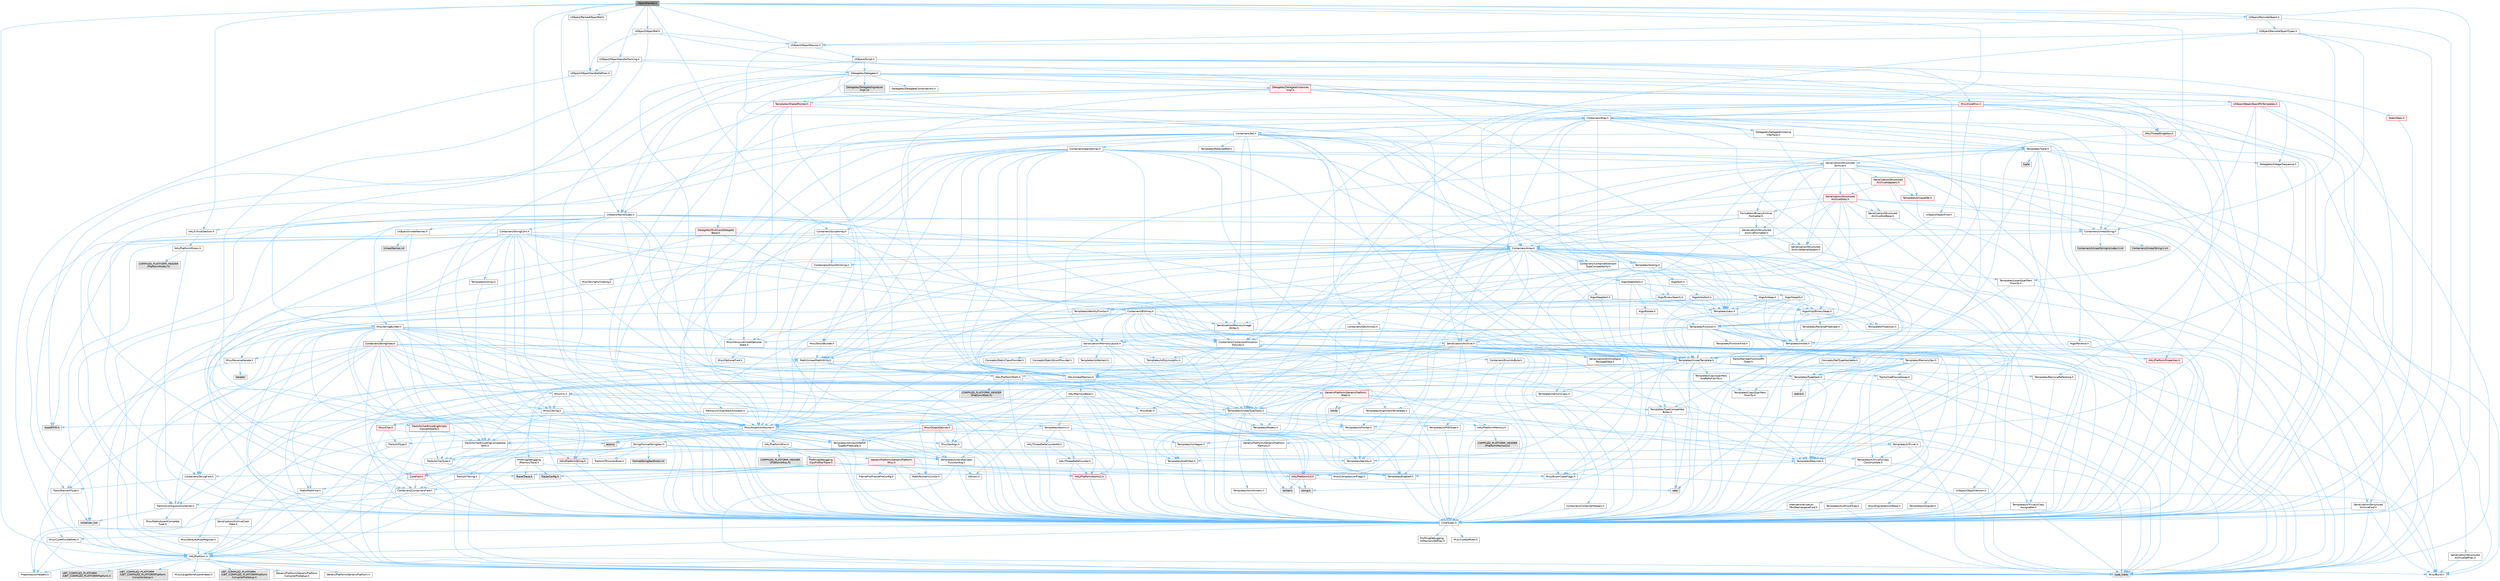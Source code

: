 digraph "ObjectHandle.h"
{
 // INTERACTIVE_SVG=YES
 // LATEX_PDF_SIZE
  bgcolor="transparent";
  edge [fontname=Helvetica,fontsize=10,labelfontname=Helvetica,labelfontsize=10];
  node [fontname=Helvetica,fontsize=10,shape=box,height=0.2,width=0.4];
  Node1 [id="Node000001",label="ObjectHandle.h",height=0.2,width=0.4,color="gray40", fillcolor="grey60", style="filled", fontcolor="black",tooltip=" "];
  Node1 -> Node2 [id="edge1_Node000001_Node000002",color="steelblue1",style="solid",tooltip=" "];
  Node2 [id="Node000002",label="Containers/Map.h",height=0.2,width=0.4,color="grey40", fillcolor="white", style="filled",URL="$df/d79/Map_8h.html",tooltip=" "];
  Node2 -> Node3 [id="edge2_Node000002_Node000003",color="steelblue1",style="solid",tooltip=" "];
  Node3 [id="Node000003",label="CoreTypes.h",height=0.2,width=0.4,color="grey40", fillcolor="white", style="filled",URL="$dc/dec/CoreTypes_8h.html",tooltip=" "];
  Node3 -> Node4 [id="edge3_Node000003_Node000004",color="steelblue1",style="solid",tooltip=" "];
  Node4 [id="Node000004",label="HAL/Platform.h",height=0.2,width=0.4,color="grey40", fillcolor="white", style="filled",URL="$d9/dd0/Platform_8h.html",tooltip=" "];
  Node4 -> Node5 [id="edge4_Node000004_Node000005",color="steelblue1",style="solid",tooltip=" "];
  Node5 [id="Node000005",label="Misc/Build.h",height=0.2,width=0.4,color="grey40", fillcolor="white", style="filled",URL="$d3/dbb/Build_8h.html",tooltip=" "];
  Node4 -> Node6 [id="edge5_Node000004_Node000006",color="steelblue1",style="solid",tooltip=" "];
  Node6 [id="Node000006",label="Misc/LargeWorldCoordinates.h",height=0.2,width=0.4,color="grey40", fillcolor="white", style="filled",URL="$d2/dcb/LargeWorldCoordinates_8h.html",tooltip=" "];
  Node4 -> Node7 [id="edge6_Node000004_Node000007",color="steelblue1",style="solid",tooltip=" "];
  Node7 [id="Node000007",label="type_traits",height=0.2,width=0.4,color="grey60", fillcolor="#E0E0E0", style="filled",tooltip=" "];
  Node4 -> Node8 [id="edge7_Node000004_Node000008",color="steelblue1",style="solid",tooltip=" "];
  Node8 [id="Node000008",label="PreprocessorHelpers.h",height=0.2,width=0.4,color="grey40", fillcolor="white", style="filled",URL="$db/ddb/PreprocessorHelpers_8h.html",tooltip=" "];
  Node4 -> Node9 [id="edge8_Node000004_Node000009",color="steelblue1",style="solid",tooltip=" "];
  Node9 [id="Node000009",label="UBT_COMPILED_PLATFORM\l/UBT_COMPILED_PLATFORMPlatform\lCompilerPreSetup.h",height=0.2,width=0.4,color="grey60", fillcolor="#E0E0E0", style="filled",tooltip=" "];
  Node4 -> Node10 [id="edge9_Node000004_Node000010",color="steelblue1",style="solid",tooltip=" "];
  Node10 [id="Node000010",label="GenericPlatform/GenericPlatform\lCompilerPreSetup.h",height=0.2,width=0.4,color="grey40", fillcolor="white", style="filled",URL="$d9/dc8/GenericPlatformCompilerPreSetup_8h.html",tooltip=" "];
  Node4 -> Node11 [id="edge10_Node000004_Node000011",color="steelblue1",style="solid",tooltip=" "];
  Node11 [id="Node000011",label="GenericPlatform/GenericPlatform.h",height=0.2,width=0.4,color="grey40", fillcolor="white", style="filled",URL="$d6/d84/GenericPlatform_8h.html",tooltip=" "];
  Node4 -> Node12 [id="edge11_Node000004_Node000012",color="steelblue1",style="solid",tooltip=" "];
  Node12 [id="Node000012",label="UBT_COMPILED_PLATFORM\l/UBT_COMPILED_PLATFORMPlatform.h",height=0.2,width=0.4,color="grey60", fillcolor="#E0E0E0", style="filled",tooltip=" "];
  Node4 -> Node13 [id="edge12_Node000004_Node000013",color="steelblue1",style="solid",tooltip=" "];
  Node13 [id="Node000013",label="UBT_COMPILED_PLATFORM\l/UBT_COMPILED_PLATFORMPlatform\lCompilerSetup.h",height=0.2,width=0.4,color="grey60", fillcolor="#E0E0E0", style="filled",tooltip=" "];
  Node3 -> Node14 [id="edge13_Node000003_Node000014",color="steelblue1",style="solid",tooltip=" "];
  Node14 [id="Node000014",label="ProfilingDebugging\l/UMemoryDefines.h",height=0.2,width=0.4,color="grey40", fillcolor="white", style="filled",URL="$d2/da2/UMemoryDefines_8h.html",tooltip=" "];
  Node3 -> Node15 [id="edge14_Node000003_Node000015",color="steelblue1",style="solid",tooltip=" "];
  Node15 [id="Node000015",label="Misc/CoreMiscDefines.h",height=0.2,width=0.4,color="grey40", fillcolor="white", style="filled",URL="$da/d38/CoreMiscDefines_8h.html",tooltip=" "];
  Node15 -> Node4 [id="edge15_Node000015_Node000004",color="steelblue1",style="solid",tooltip=" "];
  Node15 -> Node8 [id="edge16_Node000015_Node000008",color="steelblue1",style="solid",tooltip=" "];
  Node3 -> Node16 [id="edge17_Node000003_Node000016",color="steelblue1",style="solid",tooltip=" "];
  Node16 [id="Node000016",label="Misc/CoreDefines.h",height=0.2,width=0.4,color="grey40", fillcolor="white", style="filled",URL="$d3/dd2/CoreDefines_8h.html",tooltip=" "];
  Node2 -> Node17 [id="edge18_Node000002_Node000017",color="steelblue1",style="solid",tooltip=" "];
  Node17 [id="Node000017",label="Algo/Reverse.h",height=0.2,width=0.4,color="grey40", fillcolor="white", style="filled",URL="$d5/d93/Reverse_8h.html",tooltip=" "];
  Node17 -> Node3 [id="edge19_Node000017_Node000003",color="steelblue1",style="solid",tooltip=" "];
  Node17 -> Node18 [id="edge20_Node000017_Node000018",color="steelblue1",style="solid",tooltip=" "];
  Node18 [id="Node000018",label="Templates/UnrealTemplate.h",height=0.2,width=0.4,color="grey40", fillcolor="white", style="filled",URL="$d4/d24/UnrealTemplate_8h.html",tooltip=" "];
  Node18 -> Node3 [id="edge21_Node000018_Node000003",color="steelblue1",style="solid",tooltip=" "];
  Node18 -> Node19 [id="edge22_Node000018_Node000019",color="steelblue1",style="solid",tooltip=" "];
  Node19 [id="Node000019",label="Templates/IsPointer.h",height=0.2,width=0.4,color="grey40", fillcolor="white", style="filled",URL="$d7/d05/IsPointer_8h.html",tooltip=" "];
  Node19 -> Node3 [id="edge23_Node000019_Node000003",color="steelblue1",style="solid",tooltip=" "];
  Node18 -> Node20 [id="edge24_Node000018_Node000020",color="steelblue1",style="solid",tooltip=" "];
  Node20 [id="Node000020",label="HAL/UnrealMemory.h",height=0.2,width=0.4,color="grey40", fillcolor="white", style="filled",URL="$d9/d96/UnrealMemory_8h.html",tooltip=" "];
  Node20 -> Node3 [id="edge25_Node000020_Node000003",color="steelblue1",style="solid",tooltip=" "];
  Node20 -> Node21 [id="edge26_Node000020_Node000021",color="steelblue1",style="solid",tooltip=" "];
  Node21 [id="Node000021",label="GenericPlatform/GenericPlatform\lMemory.h",height=0.2,width=0.4,color="grey40", fillcolor="white", style="filled",URL="$dd/d22/GenericPlatformMemory_8h.html",tooltip=" "];
  Node21 -> Node22 [id="edge27_Node000021_Node000022",color="steelblue1",style="solid",tooltip=" "];
  Node22 [id="Node000022",label="CoreFwd.h",height=0.2,width=0.4,color="red", fillcolor="#FFF0F0", style="filled",URL="$d1/d1e/CoreFwd_8h.html",tooltip=" "];
  Node22 -> Node3 [id="edge28_Node000022_Node000003",color="steelblue1",style="solid",tooltip=" "];
  Node22 -> Node23 [id="edge29_Node000022_Node000023",color="steelblue1",style="solid",tooltip=" "];
  Node23 [id="Node000023",label="Containers/ContainersFwd.h",height=0.2,width=0.4,color="grey40", fillcolor="white", style="filled",URL="$d4/d0a/ContainersFwd_8h.html",tooltip=" "];
  Node23 -> Node4 [id="edge30_Node000023_Node000004",color="steelblue1",style="solid",tooltip=" "];
  Node23 -> Node3 [id="edge31_Node000023_Node000003",color="steelblue1",style="solid",tooltip=" "];
  Node23 -> Node24 [id="edge32_Node000023_Node000024",color="steelblue1",style="solid",tooltip=" "];
  Node24 [id="Node000024",label="Traits/IsContiguousContainer.h",height=0.2,width=0.4,color="grey40", fillcolor="white", style="filled",URL="$d5/d3c/IsContiguousContainer_8h.html",tooltip=" "];
  Node24 -> Node3 [id="edge33_Node000024_Node000003",color="steelblue1",style="solid",tooltip=" "];
  Node24 -> Node25 [id="edge34_Node000024_Node000025",color="steelblue1",style="solid",tooltip=" "];
  Node25 [id="Node000025",label="Misc/StaticAssertComplete\lType.h",height=0.2,width=0.4,color="grey40", fillcolor="white", style="filled",URL="$d5/d4e/StaticAssertCompleteType_8h.html",tooltip=" "];
  Node24 -> Node26 [id="edge35_Node000024_Node000026",color="steelblue1",style="solid",tooltip=" "];
  Node26 [id="Node000026",label="initializer_list",height=0.2,width=0.4,color="grey60", fillcolor="#E0E0E0", style="filled",tooltip=" "];
  Node22 -> Node27 [id="edge36_Node000022_Node000027",color="steelblue1",style="solid",tooltip=" "];
  Node27 [id="Node000027",label="Math/MathFwd.h",height=0.2,width=0.4,color="grey40", fillcolor="white", style="filled",URL="$d2/d10/MathFwd_8h.html",tooltip=" "];
  Node27 -> Node4 [id="edge37_Node000027_Node000004",color="steelblue1",style="solid",tooltip=" "];
  Node21 -> Node3 [id="edge38_Node000021_Node000003",color="steelblue1",style="solid",tooltip=" "];
  Node21 -> Node29 [id="edge39_Node000021_Node000029",color="steelblue1",style="solid",tooltip=" "];
  Node29 [id="Node000029",label="HAL/PlatformString.h",height=0.2,width=0.4,color="red", fillcolor="#FFF0F0", style="filled",URL="$db/db5/PlatformString_8h.html",tooltip=" "];
  Node29 -> Node3 [id="edge40_Node000029_Node000003",color="steelblue1",style="solid",tooltip=" "];
  Node21 -> Node31 [id="edge41_Node000021_Node000031",color="steelblue1",style="solid",tooltip=" "];
  Node31 [id="Node000031",label="string.h",height=0.2,width=0.4,color="grey60", fillcolor="#E0E0E0", style="filled",tooltip=" "];
  Node21 -> Node32 [id="edge42_Node000021_Node000032",color="steelblue1",style="solid",tooltip=" "];
  Node32 [id="Node000032",label="wchar.h",height=0.2,width=0.4,color="grey60", fillcolor="#E0E0E0", style="filled",tooltip=" "];
  Node20 -> Node33 [id="edge43_Node000020_Node000033",color="steelblue1",style="solid",tooltip=" "];
  Node33 [id="Node000033",label="HAL/MemoryBase.h",height=0.2,width=0.4,color="grey40", fillcolor="white", style="filled",URL="$d6/d9f/MemoryBase_8h.html",tooltip=" "];
  Node33 -> Node3 [id="edge44_Node000033_Node000003",color="steelblue1",style="solid",tooltip=" "];
  Node33 -> Node34 [id="edge45_Node000033_Node000034",color="steelblue1",style="solid",tooltip=" "];
  Node34 [id="Node000034",label="HAL/PlatformAtomics.h",height=0.2,width=0.4,color="red", fillcolor="#FFF0F0", style="filled",URL="$d3/d36/PlatformAtomics_8h.html",tooltip=" "];
  Node34 -> Node3 [id="edge46_Node000034_Node000003",color="steelblue1",style="solid",tooltip=" "];
  Node33 -> Node37 [id="edge47_Node000033_Node000037",color="steelblue1",style="solid",tooltip=" "];
  Node37 [id="Node000037",label="HAL/PlatformCrt.h",height=0.2,width=0.4,color="red", fillcolor="#FFF0F0", style="filled",URL="$d8/d75/PlatformCrt_8h.html",tooltip=" "];
  Node37 -> Node38 [id="edge48_Node000037_Node000038",color="steelblue1",style="solid",tooltip=" "];
  Node38 [id="Node000038",label="new",height=0.2,width=0.4,color="grey60", fillcolor="#E0E0E0", style="filled",tooltip=" "];
  Node37 -> Node32 [id="edge49_Node000037_Node000032",color="steelblue1",style="solid",tooltip=" "];
  Node37 -> Node31 [id="edge50_Node000037_Node000031",color="steelblue1",style="solid",tooltip=" "];
  Node33 -> Node45 [id="edge51_Node000033_Node000045",color="steelblue1",style="solid",tooltip=" "];
  Node45 [id="Node000045",label="Misc/Exec.h",height=0.2,width=0.4,color="grey40", fillcolor="white", style="filled",URL="$de/ddb/Exec_8h.html",tooltip=" "];
  Node45 -> Node3 [id="edge52_Node000045_Node000003",color="steelblue1",style="solid",tooltip=" "];
  Node45 -> Node46 [id="edge53_Node000045_Node000046",color="steelblue1",style="solid",tooltip=" "];
  Node46 [id="Node000046",label="Misc/AssertionMacros.h",height=0.2,width=0.4,color="grey40", fillcolor="white", style="filled",URL="$d0/dfa/AssertionMacros_8h.html",tooltip=" "];
  Node46 -> Node3 [id="edge54_Node000046_Node000003",color="steelblue1",style="solid",tooltip=" "];
  Node46 -> Node4 [id="edge55_Node000046_Node000004",color="steelblue1",style="solid",tooltip=" "];
  Node46 -> Node47 [id="edge56_Node000046_Node000047",color="steelblue1",style="solid",tooltip=" "];
  Node47 [id="Node000047",label="HAL/PlatformMisc.h",height=0.2,width=0.4,color="grey40", fillcolor="white", style="filled",URL="$d0/df5/PlatformMisc_8h.html",tooltip=" "];
  Node47 -> Node3 [id="edge57_Node000047_Node000003",color="steelblue1",style="solid",tooltip=" "];
  Node47 -> Node48 [id="edge58_Node000047_Node000048",color="steelblue1",style="solid",tooltip=" "];
  Node48 [id="Node000048",label="GenericPlatform/GenericPlatform\lMisc.h",height=0.2,width=0.4,color="red", fillcolor="#FFF0F0", style="filled",URL="$db/d9a/GenericPlatformMisc_8h.html",tooltip=" "];
  Node48 -> Node49 [id="edge59_Node000048_Node000049",color="steelblue1",style="solid",tooltip=" "];
  Node49 [id="Node000049",label="Containers/StringFwd.h",height=0.2,width=0.4,color="grey40", fillcolor="white", style="filled",URL="$df/d37/StringFwd_8h.html",tooltip=" "];
  Node49 -> Node3 [id="edge60_Node000049_Node000003",color="steelblue1",style="solid",tooltip=" "];
  Node49 -> Node50 [id="edge61_Node000049_Node000050",color="steelblue1",style="solid",tooltip=" "];
  Node50 [id="Node000050",label="Traits/ElementType.h",height=0.2,width=0.4,color="grey40", fillcolor="white", style="filled",URL="$d5/d4f/ElementType_8h.html",tooltip=" "];
  Node50 -> Node4 [id="edge62_Node000050_Node000004",color="steelblue1",style="solid",tooltip=" "];
  Node50 -> Node26 [id="edge63_Node000050_Node000026",color="steelblue1",style="solid",tooltip=" "];
  Node50 -> Node7 [id="edge64_Node000050_Node000007",color="steelblue1",style="solid",tooltip=" "];
  Node49 -> Node24 [id="edge65_Node000049_Node000024",color="steelblue1",style="solid",tooltip=" "];
  Node48 -> Node22 [id="edge66_Node000048_Node000022",color="steelblue1",style="solid",tooltip=" "];
  Node48 -> Node3 [id="edge67_Node000048_Node000003",color="steelblue1",style="solid",tooltip=" "];
  Node48 -> Node51 [id="edge68_Node000048_Node000051",color="steelblue1",style="solid",tooltip=" "];
  Node51 [id="Node000051",label="FramePro/FrameProConfig.h",height=0.2,width=0.4,color="grey40", fillcolor="white", style="filled",URL="$d7/d90/FrameProConfig_8h.html",tooltip=" "];
  Node48 -> Node37 [id="edge69_Node000048_Node000037",color="steelblue1",style="solid",tooltip=" "];
  Node48 -> Node52 [id="edge70_Node000048_Node000052",color="steelblue1",style="solid",tooltip=" "];
  Node52 [id="Node000052",label="Math/NumericLimits.h",height=0.2,width=0.4,color="grey40", fillcolor="white", style="filled",URL="$df/d1b/NumericLimits_8h.html",tooltip=" "];
  Node52 -> Node3 [id="edge71_Node000052_Node000003",color="steelblue1",style="solid",tooltip=" "];
  Node48 -> Node53 [id="edge72_Node000048_Node000053",color="steelblue1",style="solid",tooltip=" "];
  Node53 [id="Node000053",label="Misc/CompressionFlags.h",height=0.2,width=0.4,color="grey40", fillcolor="white", style="filled",URL="$d9/d76/CompressionFlags_8h.html",tooltip=" "];
  Node48 -> Node54 [id="edge73_Node000048_Node000054",color="steelblue1",style="solid",tooltip=" "];
  Node54 [id="Node000054",label="Misc/EnumClassFlags.h",height=0.2,width=0.4,color="grey40", fillcolor="white", style="filled",URL="$d8/de7/EnumClassFlags_8h.html",tooltip=" "];
  Node47 -> Node57 [id="edge74_Node000047_Node000057",color="steelblue1",style="solid",tooltip=" "];
  Node57 [id="Node000057",label="COMPILED_PLATFORM_HEADER\l(PlatformMisc.h)",height=0.2,width=0.4,color="grey60", fillcolor="#E0E0E0", style="filled",tooltip=" "];
  Node47 -> Node58 [id="edge75_Node000047_Node000058",color="steelblue1",style="solid",tooltip=" "];
  Node58 [id="Node000058",label="ProfilingDebugging\l/CpuProfilerTrace.h",height=0.2,width=0.4,color="red", fillcolor="#FFF0F0", style="filled",URL="$da/dcb/CpuProfilerTrace_8h.html",tooltip=" "];
  Node58 -> Node3 [id="edge76_Node000058_Node000003",color="steelblue1",style="solid",tooltip=" "];
  Node58 -> Node23 [id="edge77_Node000058_Node000023",color="steelblue1",style="solid",tooltip=" "];
  Node58 -> Node34 [id="edge78_Node000058_Node000034",color="steelblue1",style="solid",tooltip=" "];
  Node58 -> Node8 [id="edge79_Node000058_Node000008",color="steelblue1",style="solid",tooltip=" "];
  Node58 -> Node5 [id="edge80_Node000058_Node000005",color="steelblue1",style="solid",tooltip=" "];
  Node58 -> Node59 [id="edge81_Node000058_Node000059",color="steelblue1",style="solid",tooltip=" "];
  Node59 [id="Node000059",label="Trace/Config.h",height=0.2,width=0.4,color="grey60", fillcolor="#E0E0E0", style="filled",tooltip=" "];
  Node58 -> Node62 [id="edge82_Node000058_Node000062",color="steelblue1",style="solid",tooltip=" "];
  Node62 [id="Node000062",label="Trace/Trace.h",height=0.2,width=0.4,color="grey60", fillcolor="#E0E0E0", style="filled",tooltip=" "];
  Node46 -> Node8 [id="edge83_Node000046_Node000008",color="steelblue1",style="solid",tooltip=" "];
  Node46 -> Node63 [id="edge84_Node000046_Node000063",color="steelblue1",style="solid",tooltip=" "];
  Node63 [id="Node000063",label="Templates/EnableIf.h",height=0.2,width=0.4,color="grey40", fillcolor="white", style="filled",URL="$d7/d60/EnableIf_8h.html",tooltip=" "];
  Node63 -> Node3 [id="edge85_Node000063_Node000003",color="steelblue1",style="solid",tooltip=" "];
  Node46 -> Node64 [id="edge86_Node000046_Node000064",color="steelblue1",style="solid",tooltip=" "];
  Node64 [id="Node000064",label="Templates/IsArrayOrRefOf\lTypeByPredicate.h",height=0.2,width=0.4,color="grey40", fillcolor="white", style="filled",URL="$d6/da1/IsArrayOrRefOfTypeByPredicate_8h.html",tooltip=" "];
  Node64 -> Node3 [id="edge87_Node000064_Node000003",color="steelblue1",style="solid",tooltip=" "];
  Node46 -> Node65 [id="edge88_Node000046_Node000065",color="steelblue1",style="solid",tooltip=" "];
  Node65 [id="Node000065",label="Templates/IsValidVariadic\lFunctionArg.h",height=0.2,width=0.4,color="grey40", fillcolor="white", style="filled",URL="$d0/dc8/IsValidVariadicFunctionArg_8h.html",tooltip=" "];
  Node65 -> Node3 [id="edge89_Node000065_Node000003",color="steelblue1",style="solid",tooltip=" "];
  Node65 -> Node66 [id="edge90_Node000065_Node000066",color="steelblue1",style="solid",tooltip=" "];
  Node66 [id="Node000066",label="IsEnum.h",height=0.2,width=0.4,color="grey40", fillcolor="white", style="filled",URL="$d4/de5/IsEnum_8h.html",tooltip=" "];
  Node65 -> Node7 [id="edge91_Node000065_Node000007",color="steelblue1",style="solid",tooltip=" "];
  Node46 -> Node67 [id="edge92_Node000046_Node000067",color="steelblue1",style="solid",tooltip=" "];
  Node67 [id="Node000067",label="Traits/IsCharEncodingCompatible\lWith.h",height=0.2,width=0.4,color="grey40", fillcolor="white", style="filled",URL="$df/dd1/IsCharEncodingCompatibleWith_8h.html",tooltip=" "];
  Node67 -> Node7 [id="edge93_Node000067_Node000007",color="steelblue1",style="solid",tooltip=" "];
  Node67 -> Node68 [id="edge94_Node000067_Node000068",color="steelblue1",style="solid",tooltip=" "];
  Node68 [id="Node000068",label="Traits/IsCharType.h",height=0.2,width=0.4,color="grey40", fillcolor="white", style="filled",URL="$db/d51/IsCharType_8h.html",tooltip=" "];
  Node68 -> Node3 [id="edge95_Node000068_Node000003",color="steelblue1",style="solid",tooltip=" "];
  Node46 -> Node69 [id="edge96_Node000046_Node000069",color="steelblue1",style="solid",tooltip=" "];
  Node69 [id="Node000069",label="Misc/VarArgs.h",height=0.2,width=0.4,color="grey40", fillcolor="white", style="filled",URL="$d5/d6f/VarArgs_8h.html",tooltip=" "];
  Node69 -> Node3 [id="edge97_Node000069_Node000003",color="steelblue1",style="solid",tooltip=" "];
  Node46 -> Node70 [id="edge98_Node000046_Node000070",color="steelblue1",style="solid",tooltip=" "];
  Node70 [id="Node000070",label="String/FormatStringSan.h",height=0.2,width=0.4,color="grey40", fillcolor="white", style="filled",URL="$d3/d8b/FormatStringSan_8h.html",tooltip=" "];
  Node70 -> Node7 [id="edge99_Node000070_Node000007",color="steelblue1",style="solid",tooltip=" "];
  Node70 -> Node3 [id="edge100_Node000070_Node000003",color="steelblue1",style="solid",tooltip=" "];
  Node70 -> Node71 [id="edge101_Node000070_Node000071",color="steelblue1",style="solid",tooltip=" "];
  Node71 [id="Node000071",label="Templates/Requires.h",height=0.2,width=0.4,color="grey40", fillcolor="white", style="filled",URL="$dc/d96/Requires_8h.html",tooltip=" "];
  Node71 -> Node63 [id="edge102_Node000071_Node000063",color="steelblue1",style="solid",tooltip=" "];
  Node71 -> Node7 [id="edge103_Node000071_Node000007",color="steelblue1",style="solid",tooltip=" "];
  Node70 -> Node72 [id="edge104_Node000070_Node000072",color="steelblue1",style="solid",tooltip=" "];
  Node72 [id="Node000072",label="Templates/Identity.h",height=0.2,width=0.4,color="grey40", fillcolor="white", style="filled",URL="$d0/dd5/Identity_8h.html",tooltip=" "];
  Node70 -> Node65 [id="edge105_Node000070_Node000065",color="steelblue1",style="solid",tooltip=" "];
  Node70 -> Node68 [id="edge106_Node000070_Node000068",color="steelblue1",style="solid",tooltip=" "];
  Node70 -> Node73 [id="edge107_Node000070_Node000073",color="steelblue1",style="solid",tooltip=" "];
  Node73 [id="Node000073",label="Traits/IsTEnumAsByte.h",height=0.2,width=0.4,color="grey40", fillcolor="white", style="filled",URL="$d1/de6/IsTEnumAsByte_8h.html",tooltip=" "];
  Node70 -> Node74 [id="edge108_Node000070_Node000074",color="steelblue1",style="solid",tooltip=" "];
  Node74 [id="Node000074",label="Traits/IsTString.h",height=0.2,width=0.4,color="grey40", fillcolor="white", style="filled",URL="$d0/df8/IsTString_8h.html",tooltip=" "];
  Node74 -> Node23 [id="edge109_Node000074_Node000023",color="steelblue1",style="solid",tooltip=" "];
  Node70 -> Node23 [id="edge110_Node000070_Node000023",color="steelblue1",style="solid",tooltip=" "];
  Node70 -> Node75 [id="edge111_Node000070_Node000075",color="steelblue1",style="solid",tooltip=" "];
  Node75 [id="Node000075",label="FormatStringSanErrors.inl",height=0.2,width=0.4,color="grey60", fillcolor="#E0E0E0", style="filled",tooltip=" "];
  Node46 -> Node76 [id="edge112_Node000046_Node000076",color="steelblue1",style="solid",tooltip=" "];
  Node76 [id="Node000076",label="atomic",height=0.2,width=0.4,color="grey60", fillcolor="#E0E0E0", style="filled",tooltip=" "];
  Node33 -> Node77 [id="edge113_Node000033_Node000077",color="steelblue1",style="solid",tooltip=" "];
  Node77 [id="Node000077",label="Misc/OutputDevice.h",height=0.2,width=0.4,color="red", fillcolor="#FFF0F0", style="filled",URL="$d7/d32/OutputDevice_8h.html",tooltip=" "];
  Node77 -> Node22 [id="edge114_Node000077_Node000022",color="steelblue1",style="solid",tooltip=" "];
  Node77 -> Node3 [id="edge115_Node000077_Node000003",color="steelblue1",style="solid",tooltip=" "];
  Node77 -> Node69 [id="edge116_Node000077_Node000069",color="steelblue1",style="solid",tooltip=" "];
  Node77 -> Node64 [id="edge117_Node000077_Node000064",color="steelblue1",style="solid",tooltip=" "];
  Node77 -> Node65 [id="edge118_Node000077_Node000065",color="steelblue1",style="solid",tooltip=" "];
  Node77 -> Node67 [id="edge119_Node000077_Node000067",color="steelblue1",style="solid",tooltip=" "];
  Node33 -> Node79 [id="edge120_Node000033_Node000079",color="steelblue1",style="solid",tooltip=" "];
  Node79 [id="Node000079",label="Templates/Atomic.h",height=0.2,width=0.4,color="grey40", fillcolor="white", style="filled",URL="$d3/d91/Atomic_8h.html",tooltip=" "];
  Node79 -> Node80 [id="edge121_Node000079_Node000080",color="steelblue1",style="solid",tooltip=" "];
  Node80 [id="Node000080",label="HAL/ThreadSafeCounter.h",height=0.2,width=0.4,color="grey40", fillcolor="white", style="filled",URL="$dc/dc9/ThreadSafeCounter_8h.html",tooltip=" "];
  Node80 -> Node3 [id="edge122_Node000080_Node000003",color="steelblue1",style="solid",tooltip=" "];
  Node80 -> Node34 [id="edge123_Node000080_Node000034",color="steelblue1",style="solid",tooltip=" "];
  Node79 -> Node81 [id="edge124_Node000079_Node000081",color="steelblue1",style="solid",tooltip=" "];
  Node81 [id="Node000081",label="HAL/ThreadSafeCounter64.h",height=0.2,width=0.4,color="grey40", fillcolor="white", style="filled",URL="$d0/d12/ThreadSafeCounter64_8h.html",tooltip=" "];
  Node81 -> Node3 [id="edge125_Node000081_Node000003",color="steelblue1",style="solid",tooltip=" "];
  Node81 -> Node80 [id="edge126_Node000081_Node000080",color="steelblue1",style="solid",tooltip=" "];
  Node79 -> Node82 [id="edge127_Node000079_Node000082",color="steelblue1",style="solid",tooltip=" "];
  Node82 [id="Node000082",label="Templates/IsIntegral.h",height=0.2,width=0.4,color="grey40", fillcolor="white", style="filled",URL="$da/d64/IsIntegral_8h.html",tooltip=" "];
  Node82 -> Node3 [id="edge128_Node000082_Node000003",color="steelblue1",style="solid",tooltip=" "];
  Node79 -> Node83 [id="edge129_Node000079_Node000083",color="steelblue1",style="solid",tooltip=" "];
  Node83 [id="Node000083",label="Templates/IsTrivial.h",height=0.2,width=0.4,color="grey40", fillcolor="white", style="filled",URL="$da/d4c/IsTrivial_8h.html",tooltip=" "];
  Node83 -> Node84 [id="edge130_Node000083_Node000084",color="steelblue1",style="solid",tooltip=" "];
  Node84 [id="Node000084",label="Templates/AndOrNot.h",height=0.2,width=0.4,color="grey40", fillcolor="white", style="filled",URL="$db/d0a/AndOrNot_8h.html",tooltip=" "];
  Node84 -> Node3 [id="edge131_Node000084_Node000003",color="steelblue1",style="solid",tooltip=" "];
  Node83 -> Node85 [id="edge132_Node000083_Node000085",color="steelblue1",style="solid",tooltip=" "];
  Node85 [id="Node000085",label="Templates/IsTriviallyCopy\lConstructible.h",height=0.2,width=0.4,color="grey40", fillcolor="white", style="filled",URL="$d3/d78/IsTriviallyCopyConstructible_8h.html",tooltip=" "];
  Node85 -> Node3 [id="edge133_Node000085_Node000003",color="steelblue1",style="solid",tooltip=" "];
  Node85 -> Node7 [id="edge134_Node000085_Node000007",color="steelblue1",style="solid",tooltip=" "];
  Node83 -> Node86 [id="edge135_Node000083_Node000086",color="steelblue1",style="solid",tooltip=" "];
  Node86 [id="Node000086",label="Templates/IsTriviallyCopy\lAssignable.h",height=0.2,width=0.4,color="grey40", fillcolor="white", style="filled",URL="$d2/df2/IsTriviallyCopyAssignable_8h.html",tooltip=" "];
  Node86 -> Node3 [id="edge136_Node000086_Node000003",color="steelblue1",style="solid",tooltip=" "];
  Node86 -> Node7 [id="edge137_Node000086_Node000007",color="steelblue1",style="solid",tooltip=" "];
  Node83 -> Node7 [id="edge138_Node000083_Node000007",color="steelblue1",style="solid",tooltip=" "];
  Node79 -> Node87 [id="edge139_Node000079_Node000087",color="steelblue1",style="solid",tooltip=" "];
  Node87 [id="Node000087",label="Traits/IntType.h",height=0.2,width=0.4,color="grey40", fillcolor="white", style="filled",URL="$d7/deb/IntType_8h.html",tooltip=" "];
  Node87 -> Node4 [id="edge140_Node000087_Node000004",color="steelblue1",style="solid",tooltip=" "];
  Node79 -> Node76 [id="edge141_Node000079_Node000076",color="steelblue1",style="solid",tooltip=" "];
  Node20 -> Node88 [id="edge142_Node000020_Node000088",color="steelblue1",style="solid",tooltip=" "];
  Node88 [id="Node000088",label="HAL/PlatformMemory.h",height=0.2,width=0.4,color="grey40", fillcolor="white", style="filled",URL="$de/d68/PlatformMemory_8h.html",tooltip=" "];
  Node88 -> Node3 [id="edge143_Node000088_Node000003",color="steelblue1",style="solid",tooltip=" "];
  Node88 -> Node21 [id="edge144_Node000088_Node000021",color="steelblue1",style="solid",tooltip=" "];
  Node88 -> Node89 [id="edge145_Node000088_Node000089",color="steelblue1",style="solid",tooltip=" "];
  Node89 [id="Node000089",label="COMPILED_PLATFORM_HEADER\l(PlatformMemory.h)",height=0.2,width=0.4,color="grey60", fillcolor="#E0E0E0", style="filled",tooltip=" "];
  Node20 -> Node90 [id="edge146_Node000020_Node000090",color="steelblue1",style="solid",tooltip=" "];
  Node90 [id="Node000090",label="ProfilingDebugging\l/MemoryTrace.h",height=0.2,width=0.4,color="grey40", fillcolor="white", style="filled",URL="$da/dd7/MemoryTrace_8h.html",tooltip=" "];
  Node90 -> Node4 [id="edge147_Node000090_Node000004",color="steelblue1",style="solid",tooltip=" "];
  Node90 -> Node54 [id="edge148_Node000090_Node000054",color="steelblue1",style="solid",tooltip=" "];
  Node90 -> Node59 [id="edge149_Node000090_Node000059",color="steelblue1",style="solid",tooltip=" "];
  Node90 -> Node62 [id="edge150_Node000090_Node000062",color="steelblue1",style="solid",tooltip=" "];
  Node20 -> Node19 [id="edge151_Node000020_Node000019",color="steelblue1",style="solid",tooltip=" "];
  Node18 -> Node91 [id="edge152_Node000018_Node000091",color="steelblue1",style="solid",tooltip=" "];
  Node91 [id="Node000091",label="Templates/CopyQualifiers\lAndRefsFromTo.h",height=0.2,width=0.4,color="grey40", fillcolor="white", style="filled",URL="$d3/db3/CopyQualifiersAndRefsFromTo_8h.html",tooltip=" "];
  Node91 -> Node92 [id="edge153_Node000091_Node000092",color="steelblue1",style="solid",tooltip=" "];
  Node92 [id="Node000092",label="Templates/CopyQualifiers\lFromTo.h",height=0.2,width=0.4,color="grey40", fillcolor="white", style="filled",URL="$d5/db4/CopyQualifiersFromTo_8h.html",tooltip=" "];
  Node18 -> Node93 [id="edge154_Node000018_Node000093",color="steelblue1",style="solid",tooltip=" "];
  Node93 [id="Node000093",label="Templates/UnrealTypeTraits.h",height=0.2,width=0.4,color="grey40", fillcolor="white", style="filled",URL="$d2/d2d/UnrealTypeTraits_8h.html",tooltip=" "];
  Node93 -> Node3 [id="edge155_Node000093_Node000003",color="steelblue1",style="solid",tooltip=" "];
  Node93 -> Node19 [id="edge156_Node000093_Node000019",color="steelblue1",style="solid",tooltip=" "];
  Node93 -> Node46 [id="edge157_Node000093_Node000046",color="steelblue1",style="solid",tooltip=" "];
  Node93 -> Node84 [id="edge158_Node000093_Node000084",color="steelblue1",style="solid",tooltip=" "];
  Node93 -> Node63 [id="edge159_Node000093_Node000063",color="steelblue1",style="solid",tooltip=" "];
  Node93 -> Node94 [id="edge160_Node000093_Node000094",color="steelblue1",style="solid",tooltip=" "];
  Node94 [id="Node000094",label="Templates/IsArithmetic.h",height=0.2,width=0.4,color="grey40", fillcolor="white", style="filled",URL="$d2/d5d/IsArithmetic_8h.html",tooltip=" "];
  Node94 -> Node3 [id="edge161_Node000094_Node000003",color="steelblue1",style="solid",tooltip=" "];
  Node93 -> Node66 [id="edge162_Node000093_Node000066",color="steelblue1",style="solid",tooltip=" "];
  Node93 -> Node95 [id="edge163_Node000093_Node000095",color="steelblue1",style="solid",tooltip=" "];
  Node95 [id="Node000095",label="Templates/Models.h",height=0.2,width=0.4,color="grey40", fillcolor="white", style="filled",URL="$d3/d0c/Models_8h.html",tooltip=" "];
  Node95 -> Node72 [id="edge164_Node000095_Node000072",color="steelblue1",style="solid",tooltip=" "];
  Node93 -> Node96 [id="edge165_Node000093_Node000096",color="steelblue1",style="solid",tooltip=" "];
  Node96 [id="Node000096",label="Templates/IsPODType.h",height=0.2,width=0.4,color="grey40", fillcolor="white", style="filled",URL="$d7/db1/IsPODType_8h.html",tooltip=" "];
  Node96 -> Node3 [id="edge166_Node000096_Node000003",color="steelblue1",style="solid",tooltip=" "];
  Node93 -> Node97 [id="edge167_Node000093_Node000097",color="steelblue1",style="solid",tooltip=" "];
  Node97 [id="Node000097",label="Templates/IsUECoreType.h",height=0.2,width=0.4,color="grey40", fillcolor="white", style="filled",URL="$d1/db8/IsUECoreType_8h.html",tooltip=" "];
  Node97 -> Node3 [id="edge168_Node000097_Node000003",color="steelblue1",style="solid",tooltip=" "];
  Node97 -> Node7 [id="edge169_Node000097_Node000007",color="steelblue1",style="solid",tooltip=" "];
  Node93 -> Node85 [id="edge170_Node000093_Node000085",color="steelblue1",style="solid",tooltip=" "];
  Node18 -> Node98 [id="edge171_Node000018_Node000098",color="steelblue1",style="solid",tooltip=" "];
  Node98 [id="Node000098",label="Templates/RemoveReference.h",height=0.2,width=0.4,color="grey40", fillcolor="white", style="filled",URL="$da/dbe/RemoveReference_8h.html",tooltip=" "];
  Node98 -> Node3 [id="edge172_Node000098_Node000003",color="steelblue1",style="solid",tooltip=" "];
  Node18 -> Node71 [id="edge173_Node000018_Node000071",color="steelblue1",style="solid",tooltip=" "];
  Node18 -> Node99 [id="edge174_Node000018_Node000099",color="steelblue1",style="solid",tooltip=" "];
  Node99 [id="Node000099",label="Templates/TypeCompatible\lBytes.h",height=0.2,width=0.4,color="grey40", fillcolor="white", style="filled",URL="$df/d0a/TypeCompatibleBytes_8h.html",tooltip=" "];
  Node99 -> Node3 [id="edge175_Node000099_Node000003",color="steelblue1",style="solid",tooltip=" "];
  Node99 -> Node31 [id="edge176_Node000099_Node000031",color="steelblue1",style="solid",tooltip=" "];
  Node99 -> Node38 [id="edge177_Node000099_Node000038",color="steelblue1",style="solid",tooltip=" "];
  Node99 -> Node7 [id="edge178_Node000099_Node000007",color="steelblue1",style="solid",tooltip=" "];
  Node18 -> Node72 [id="edge179_Node000018_Node000072",color="steelblue1",style="solid",tooltip=" "];
  Node18 -> Node24 [id="edge180_Node000018_Node000024",color="steelblue1",style="solid",tooltip=" "];
  Node18 -> Node100 [id="edge181_Node000018_Node000100",color="steelblue1",style="solid",tooltip=" "];
  Node100 [id="Node000100",label="Traits/UseBitwiseSwap.h",height=0.2,width=0.4,color="grey40", fillcolor="white", style="filled",URL="$db/df3/UseBitwiseSwap_8h.html",tooltip=" "];
  Node100 -> Node3 [id="edge182_Node000100_Node000003",color="steelblue1",style="solid",tooltip=" "];
  Node100 -> Node7 [id="edge183_Node000100_Node000007",color="steelblue1",style="solid",tooltip=" "];
  Node18 -> Node7 [id="edge184_Node000018_Node000007",color="steelblue1",style="solid",tooltip=" "];
  Node2 -> Node101 [id="edge185_Node000002_Node000101",color="steelblue1",style="solid",tooltip=" "];
  Node101 [id="Node000101",label="Containers/ContainerElement\lTypeCompatibility.h",height=0.2,width=0.4,color="grey40", fillcolor="white", style="filled",URL="$df/ddf/ContainerElementTypeCompatibility_8h.html",tooltip=" "];
  Node101 -> Node3 [id="edge186_Node000101_Node000003",color="steelblue1",style="solid",tooltip=" "];
  Node101 -> Node93 [id="edge187_Node000101_Node000093",color="steelblue1",style="solid",tooltip=" "];
  Node2 -> Node102 [id="edge188_Node000002_Node000102",color="steelblue1",style="solid",tooltip=" "];
  Node102 [id="Node000102",label="Containers/Set.h",height=0.2,width=0.4,color="grey40", fillcolor="white", style="filled",URL="$d4/d45/Set_8h.html",tooltip=" "];
  Node102 -> Node103 [id="edge189_Node000102_Node000103",color="steelblue1",style="solid",tooltip=" "];
  Node103 [id="Node000103",label="Containers/ContainerAllocation\lPolicies.h",height=0.2,width=0.4,color="grey40", fillcolor="white", style="filled",URL="$d7/dff/ContainerAllocationPolicies_8h.html",tooltip=" "];
  Node103 -> Node3 [id="edge190_Node000103_Node000003",color="steelblue1",style="solid",tooltip=" "];
  Node103 -> Node104 [id="edge191_Node000103_Node000104",color="steelblue1",style="solid",tooltip=" "];
  Node104 [id="Node000104",label="Containers/ContainerHelpers.h",height=0.2,width=0.4,color="grey40", fillcolor="white", style="filled",URL="$d7/d33/ContainerHelpers_8h.html",tooltip=" "];
  Node104 -> Node3 [id="edge192_Node000104_Node000003",color="steelblue1",style="solid",tooltip=" "];
  Node103 -> Node103 [id="edge193_Node000103_Node000103",color="steelblue1",style="solid",tooltip=" "];
  Node103 -> Node105 [id="edge194_Node000103_Node000105",color="steelblue1",style="solid",tooltip=" "];
  Node105 [id="Node000105",label="HAL/PlatformMath.h",height=0.2,width=0.4,color="grey40", fillcolor="white", style="filled",URL="$dc/d53/PlatformMath_8h.html",tooltip=" "];
  Node105 -> Node3 [id="edge195_Node000105_Node000003",color="steelblue1",style="solid",tooltip=" "];
  Node105 -> Node106 [id="edge196_Node000105_Node000106",color="steelblue1",style="solid",tooltip=" "];
  Node106 [id="Node000106",label="GenericPlatform/GenericPlatform\lMath.h",height=0.2,width=0.4,color="red", fillcolor="#FFF0F0", style="filled",URL="$d5/d79/GenericPlatformMath_8h.html",tooltip=" "];
  Node106 -> Node3 [id="edge197_Node000106_Node000003",color="steelblue1",style="solid",tooltip=" "];
  Node106 -> Node23 [id="edge198_Node000106_Node000023",color="steelblue1",style="solid",tooltip=" "];
  Node106 -> Node37 [id="edge199_Node000106_Node000037",color="steelblue1",style="solid",tooltip=" "];
  Node106 -> Node84 [id="edge200_Node000106_Node000084",color="steelblue1",style="solid",tooltip=" "];
  Node106 -> Node93 [id="edge201_Node000106_Node000093",color="steelblue1",style="solid",tooltip=" "];
  Node106 -> Node71 [id="edge202_Node000106_Node000071",color="steelblue1",style="solid",tooltip=" "];
  Node106 -> Node99 [id="edge203_Node000106_Node000099",color="steelblue1",style="solid",tooltip=" "];
  Node106 -> Node111 [id="edge204_Node000106_Node000111",color="steelblue1",style="solid",tooltip=" "];
  Node111 [id="Node000111",label="limits",height=0.2,width=0.4,color="grey60", fillcolor="#E0E0E0", style="filled",tooltip=" "];
  Node106 -> Node7 [id="edge205_Node000106_Node000007",color="steelblue1",style="solid",tooltip=" "];
  Node105 -> Node112 [id="edge206_Node000105_Node000112",color="steelblue1",style="solid",tooltip=" "];
  Node112 [id="Node000112",label="COMPILED_PLATFORM_HEADER\l(PlatformMath.h)",height=0.2,width=0.4,color="grey60", fillcolor="#E0E0E0", style="filled",tooltip=" "];
  Node103 -> Node20 [id="edge207_Node000103_Node000020",color="steelblue1",style="solid",tooltip=" "];
  Node103 -> Node52 [id="edge208_Node000103_Node000052",color="steelblue1",style="solid",tooltip=" "];
  Node103 -> Node46 [id="edge209_Node000103_Node000046",color="steelblue1",style="solid",tooltip=" "];
  Node103 -> Node113 [id="edge210_Node000103_Node000113",color="steelblue1",style="solid",tooltip=" "];
  Node113 [id="Node000113",label="Templates/IsPolymorphic.h",height=0.2,width=0.4,color="grey40", fillcolor="white", style="filled",URL="$dc/d20/IsPolymorphic_8h.html",tooltip=" "];
  Node103 -> Node114 [id="edge211_Node000103_Node000114",color="steelblue1",style="solid",tooltip=" "];
  Node114 [id="Node000114",label="Templates/MemoryOps.h",height=0.2,width=0.4,color="grey40", fillcolor="white", style="filled",URL="$db/dea/MemoryOps_8h.html",tooltip=" "];
  Node114 -> Node3 [id="edge212_Node000114_Node000003",color="steelblue1",style="solid",tooltip=" "];
  Node114 -> Node20 [id="edge213_Node000114_Node000020",color="steelblue1",style="solid",tooltip=" "];
  Node114 -> Node86 [id="edge214_Node000114_Node000086",color="steelblue1",style="solid",tooltip=" "];
  Node114 -> Node85 [id="edge215_Node000114_Node000085",color="steelblue1",style="solid",tooltip=" "];
  Node114 -> Node71 [id="edge216_Node000114_Node000071",color="steelblue1",style="solid",tooltip=" "];
  Node114 -> Node93 [id="edge217_Node000114_Node000093",color="steelblue1",style="solid",tooltip=" "];
  Node114 -> Node100 [id="edge218_Node000114_Node000100",color="steelblue1",style="solid",tooltip=" "];
  Node114 -> Node38 [id="edge219_Node000114_Node000038",color="steelblue1",style="solid",tooltip=" "];
  Node114 -> Node7 [id="edge220_Node000114_Node000007",color="steelblue1",style="solid",tooltip=" "];
  Node103 -> Node99 [id="edge221_Node000103_Node000099",color="steelblue1",style="solid",tooltip=" "];
  Node103 -> Node7 [id="edge222_Node000103_Node000007",color="steelblue1",style="solid",tooltip=" "];
  Node102 -> Node101 [id="edge223_Node000102_Node000101",color="steelblue1",style="solid",tooltip=" "];
  Node102 -> Node115 [id="edge224_Node000102_Node000115",color="steelblue1",style="solid",tooltip=" "];
  Node115 [id="Node000115",label="Containers/SetUtilities.h",height=0.2,width=0.4,color="grey40", fillcolor="white", style="filled",URL="$dc/de5/SetUtilities_8h.html",tooltip=" "];
  Node115 -> Node3 [id="edge225_Node000115_Node000003",color="steelblue1",style="solid",tooltip=" "];
  Node115 -> Node116 [id="edge226_Node000115_Node000116",color="steelblue1",style="solid",tooltip=" "];
  Node116 [id="Node000116",label="Serialization/MemoryLayout.h",height=0.2,width=0.4,color="grey40", fillcolor="white", style="filled",URL="$d7/d66/MemoryLayout_8h.html",tooltip=" "];
  Node116 -> Node117 [id="edge227_Node000116_Node000117",color="steelblue1",style="solid",tooltip=" "];
  Node117 [id="Node000117",label="Concepts/StaticClassProvider.h",height=0.2,width=0.4,color="grey40", fillcolor="white", style="filled",URL="$dd/d83/StaticClassProvider_8h.html",tooltip=" "];
  Node116 -> Node118 [id="edge228_Node000116_Node000118",color="steelblue1",style="solid",tooltip=" "];
  Node118 [id="Node000118",label="Concepts/StaticStructProvider.h",height=0.2,width=0.4,color="grey40", fillcolor="white", style="filled",URL="$d5/d77/StaticStructProvider_8h.html",tooltip=" "];
  Node116 -> Node119 [id="edge229_Node000116_Node000119",color="steelblue1",style="solid",tooltip=" "];
  Node119 [id="Node000119",label="Containers/EnumAsByte.h",height=0.2,width=0.4,color="grey40", fillcolor="white", style="filled",URL="$d6/d9a/EnumAsByte_8h.html",tooltip=" "];
  Node119 -> Node3 [id="edge230_Node000119_Node000003",color="steelblue1",style="solid",tooltip=" "];
  Node119 -> Node96 [id="edge231_Node000119_Node000096",color="steelblue1",style="solid",tooltip=" "];
  Node119 -> Node120 [id="edge232_Node000119_Node000120",color="steelblue1",style="solid",tooltip=" "];
  Node120 [id="Node000120",label="Templates/TypeHash.h",height=0.2,width=0.4,color="grey40", fillcolor="white", style="filled",URL="$d1/d62/TypeHash_8h.html",tooltip=" "];
  Node120 -> Node3 [id="edge233_Node000120_Node000003",color="steelblue1",style="solid",tooltip=" "];
  Node120 -> Node71 [id="edge234_Node000120_Node000071",color="steelblue1",style="solid",tooltip=" "];
  Node120 -> Node121 [id="edge235_Node000120_Node000121",color="steelblue1",style="solid",tooltip=" "];
  Node121 [id="Node000121",label="Misc/Crc.h",height=0.2,width=0.4,color="grey40", fillcolor="white", style="filled",URL="$d4/dd2/Crc_8h.html",tooltip=" "];
  Node121 -> Node3 [id="edge236_Node000121_Node000003",color="steelblue1",style="solid",tooltip=" "];
  Node121 -> Node29 [id="edge237_Node000121_Node000029",color="steelblue1",style="solid",tooltip=" "];
  Node121 -> Node46 [id="edge238_Node000121_Node000046",color="steelblue1",style="solid",tooltip=" "];
  Node121 -> Node122 [id="edge239_Node000121_Node000122",color="steelblue1",style="solid",tooltip=" "];
  Node122 [id="Node000122",label="Misc/CString.h",height=0.2,width=0.4,color="grey40", fillcolor="white", style="filled",URL="$d2/d49/CString_8h.html",tooltip=" "];
  Node122 -> Node3 [id="edge240_Node000122_Node000003",color="steelblue1",style="solid",tooltip=" "];
  Node122 -> Node37 [id="edge241_Node000122_Node000037",color="steelblue1",style="solid",tooltip=" "];
  Node122 -> Node29 [id="edge242_Node000122_Node000029",color="steelblue1",style="solid",tooltip=" "];
  Node122 -> Node46 [id="edge243_Node000122_Node000046",color="steelblue1",style="solid",tooltip=" "];
  Node122 -> Node123 [id="edge244_Node000122_Node000123",color="steelblue1",style="solid",tooltip=" "];
  Node123 [id="Node000123",label="Misc/Char.h",height=0.2,width=0.4,color="red", fillcolor="#FFF0F0", style="filled",URL="$d0/d58/Char_8h.html",tooltip=" "];
  Node123 -> Node3 [id="edge245_Node000123_Node000003",color="steelblue1",style="solid",tooltip=" "];
  Node123 -> Node87 [id="edge246_Node000123_Node000087",color="steelblue1",style="solid",tooltip=" "];
  Node123 -> Node7 [id="edge247_Node000123_Node000007",color="steelblue1",style="solid",tooltip=" "];
  Node122 -> Node69 [id="edge248_Node000122_Node000069",color="steelblue1",style="solid",tooltip=" "];
  Node122 -> Node64 [id="edge249_Node000122_Node000064",color="steelblue1",style="solid",tooltip=" "];
  Node122 -> Node65 [id="edge250_Node000122_Node000065",color="steelblue1",style="solid",tooltip=" "];
  Node122 -> Node67 [id="edge251_Node000122_Node000067",color="steelblue1",style="solid",tooltip=" "];
  Node121 -> Node123 [id="edge252_Node000121_Node000123",color="steelblue1",style="solid",tooltip=" "];
  Node121 -> Node93 [id="edge253_Node000121_Node000093",color="steelblue1",style="solid",tooltip=" "];
  Node121 -> Node68 [id="edge254_Node000121_Node000068",color="steelblue1",style="solid",tooltip=" "];
  Node120 -> Node126 [id="edge255_Node000120_Node000126",color="steelblue1",style="solid",tooltip=" "];
  Node126 [id="Node000126",label="stdint.h",height=0.2,width=0.4,color="grey60", fillcolor="#E0E0E0", style="filled",tooltip=" "];
  Node120 -> Node7 [id="edge256_Node000120_Node000007",color="steelblue1",style="solid",tooltip=" "];
  Node116 -> Node49 [id="edge257_Node000116_Node000049",color="steelblue1",style="solid",tooltip=" "];
  Node116 -> Node20 [id="edge258_Node000116_Node000020",color="steelblue1",style="solid",tooltip=" "];
  Node116 -> Node127 [id="edge259_Node000116_Node000127",color="steelblue1",style="solid",tooltip=" "];
  Node127 [id="Node000127",label="Misc/DelayedAutoRegister.h",height=0.2,width=0.4,color="grey40", fillcolor="white", style="filled",URL="$d1/dda/DelayedAutoRegister_8h.html",tooltip=" "];
  Node127 -> Node4 [id="edge260_Node000127_Node000004",color="steelblue1",style="solid",tooltip=" "];
  Node116 -> Node63 [id="edge261_Node000116_Node000063",color="steelblue1",style="solid",tooltip=" "];
  Node116 -> Node128 [id="edge262_Node000116_Node000128",color="steelblue1",style="solid",tooltip=" "];
  Node128 [id="Node000128",label="Templates/IsAbstract.h",height=0.2,width=0.4,color="grey40", fillcolor="white", style="filled",URL="$d8/db7/IsAbstract_8h.html",tooltip=" "];
  Node116 -> Node113 [id="edge263_Node000116_Node000113",color="steelblue1",style="solid",tooltip=" "];
  Node116 -> Node95 [id="edge264_Node000116_Node000095",color="steelblue1",style="solid",tooltip=" "];
  Node116 -> Node18 [id="edge265_Node000116_Node000018",color="steelblue1",style="solid",tooltip=" "];
  Node115 -> Node114 [id="edge266_Node000115_Node000114",color="steelblue1",style="solid",tooltip=" "];
  Node115 -> Node93 [id="edge267_Node000115_Node000093",color="steelblue1",style="solid",tooltip=" "];
  Node102 -> Node129 [id="edge268_Node000102_Node000129",color="steelblue1",style="solid",tooltip=" "];
  Node129 [id="Node000129",label="Containers/SparseArray.h",height=0.2,width=0.4,color="grey40", fillcolor="white", style="filled",URL="$d5/dbf/SparseArray_8h.html",tooltip=" "];
  Node129 -> Node3 [id="edge269_Node000129_Node000003",color="steelblue1",style="solid",tooltip=" "];
  Node129 -> Node46 [id="edge270_Node000129_Node000046",color="steelblue1",style="solid",tooltip=" "];
  Node129 -> Node20 [id="edge271_Node000129_Node000020",color="steelblue1",style="solid",tooltip=" "];
  Node129 -> Node93 [id="edge272_Node000129_Node000093",color="steelblue1",style="solid",tooltip=" "];
  Node129 -> Node18 [id="edge273_Node000129_Node000018",color="steelblue1",style="solid",tooltip=" "];
  Node129 -> Node103 [id="edge274_Node000129_Node000103",color="steelblue1",style="solid",tooltip=" "];
  Node129 -> Node130 [id="edge275_Node000129_Node000130",color="steelblue1",style="solid",tooltip=" "];
  Node130 [id="Node000130",label="Templates/Less.h",height=0.2,width=0.4,color="grey40", fillcolor="white", style="filled",URL="$de/dc8/Less_8h.html",tooltip=" "];
  Node130 -> Node3 [id="edge276_Node000130_Node000003",color="steelblue1",style="solid",tooltip=" "];
  Node130 -> Node18 [id="edge277_Node000130_Node000018",color="steelblue1",style="solid",tooltip=" "];
  Node129 -> Node131 [id="edge278_Node000129_Node000131",color="steelblue1",style="solid",tooltip=" "];
  Node131 [id="Node000131",label="Containers/Array.h",height=0.2,width=0.4,color="grey40", fillcolor="white", style="filled",URL="$df/dd0/Array_8h.html",tooltip=" "];
  Node131 -> Node3 [id="edge279_Node000131_Node000003",color="steelblue1",style="solid",tooltip=" "];
  Node131 -> Node46 [id="edge280_Node000131_Node000046",color="steelblue1",style="solid",tooltip=" "];
  Node131 -> Node132 [id="edge281_Node000131_Node000132",color="steelblue1",style="solid",tooltip=" "];
  Node132 [id="Node000132",label="Misc/IntrusiveUnsetOptional\lState.h",height=0.2,width=0.4,color="grey40", fillcolor="white", style="filled",URL="$d2/d0a/IntrusiveUnsetOptionalState_8h.html",tooltip=" "];
  Node132 -> Node133 [id="edge282_Node000132_Node000133",color="steelblue1",style="solid",tooltip=" "];
  Node133 [id="Node000133",label="Misc/OptionalFwd.h",height=0.2,width=0.4,color="grey40", fillcolor="white", style="filled",URL="$dc/d50/OptionalFwd_8h.html",tooltip=" "];
  Node131 -> Node134 [id="edge283_Node000131_Node000134",color="steelblue1",style="solid",tooltip=" "];
  Node134 [id="Node000134",label="Misc/ReverseIterate.h",height=0.2,width=0.4,color="grey40", fillcolor="white", style="filled",URL="$db/de3/ReverseIterate_8h.html",tooltip=" "];
  Node134 -> Node4 [id="edge284_Node000134_Node000004",color="steelblue1",style="solid",tooltip=" "];
  Node134 -> Node135 [id="edge285_Node000134_Node000135",color="steelblue1",style="solid",tooltip=" "];
  Node135 [id="Node000135",label="iterator",height=0.2,width=0.4,color="grey60", fillcolor="#E0E0E0", style="filled",tooltip=" "];
  Node131 -> Node20 [id="edge286_Node000131_Node000020",color="steelblue1",style="solid",tooltip=" "];
  Node131 -> Node93 [id="edge287_Node000131_Node000093",color="steelblue1",style="solid",tooltip=" "];
  Node131 -> Node18 [id="edge288_Node000131_Node000018",color="steelblue1",style="solid",tooltip=" "];
  Node131 -> Node136 [id="edge289_Node000131_Node000136",color="steelblue1",style="solid",tooltip=" "];
  Node136 [id="Node000136",label="Containers/AllowShrinking.h",height=0.2,width=0.4,color="grey40", fillcolor="white", style="filled",URL="$d7/d1a/AllowShrinking_8h.html",tooltip=" "];
  Node136 -> Node3 [id="edge290_Node000136_Node000003",color="steelblue1",style="solid",tooltip=" "];
  Node131 -> Node103 [id="edge291_Node000131_Node000103",color="steelblue1",style="solid",tooltip=" "];
  Node131 -> Node101 [id="edge292_Node000131_Node000101",color="steelblue1",style="solid",tooltip=" "];
  Node131 -> Node137 [id="edge293_Node000131_Node000137",color="steelblue1",style="solid",tooltip=" "];
  Node137 [id="Node000137",label="Serialization/Archive.h",height=0.2,width=0.4,color="grey40", fillcolor="white", style="filled",URL="$d7/d3b/Archive_8h.html",tooltip=" "];
  Node137 -> Node22 [id="edge294_Node000137_Node000022",color="steelblue1",style="solid",tooltip=" "];
  Node137 -> Node3 [id="edge295_Node000137_Node000003",color="steelblue1",style="solid",tooltip=" "];
  Node137 -> Node138 [id="edge296_Node000137_Node000138",color="steelblue1",style="solid",tooltip=" "];
  Node138 [id="Node000138",label="HAL/PlatformProperties.h",height=0.2,width=0.4,color="red", fillcolor="#FFF0F0", style="filled",URL="$d9/db0/PlatformProperties_8h.html",tooltip=" "];
  Node138 -> Node3 [id="edge297_Node000138_Node000003",color="steelblue1",style="solid",tooltip=" "];
  Node137 -> Node141 [id="edge298_Node000137_Node000141",color="steelblue1",style="solid",tooltip=" "];
  Node141 [id="Node000141",label="Internationalization\l/TextNamespaceFwd.h",height=0.2,width=0.4,color="grey40", fillcolor="white", style="filled",URL="$d8/d97/TextNamespaceFwd_8h.html",tooltip=" "];
  Node141 -> Node3 [id="edge299_Node000141_Node000003",color="steelblue1",style="solid",tooltip=" "];
  Node137 -> Node27 [id="edge300_Node000137_Node000027",color="steelblue1",style="solid",tooltip=" "];
  Node137 -> Node46 [id="edge301_Node000137_Node000046",color="steelblue1",style="solid",tooltip=" "];
  Node137 -> Node5 [id="edge302_Node000137_Node000005",color="steelblue1",style="solid",tooltip=" "];
  Node137 -> Node53 [id="edge303_Node000137_Node000053",color="steelblue1",style="solid",tooltip=" "];
  Node137 -> Node142 [id="edge304_Node000137_Node000142",color="steelblue1",style="solid",tooltip=" "];
  Node142 [id="Node000142",label="Misc/EngineVersionBase.h",height=0.2,width=0.4,color="grey40", fillcolor="white", style="filled",URL="$d5/d2b/EngineVersionBase_8h.html",tooltip=" "];
  Node142 -> Node3 [id="edge305_Node000142_Node000003",color="steelblue1",style="solid",tooltip=" "];
  Node137 -> Node69 [id="edge306_Node000137_Node000069",color="steelblue1",style="solid",tooltip=" "];
  Node137 -> Node143 [id="edge307_Node000137_Node000143",color="steelblue1",style="solid",tooltip=" "];
  Node143 [id="Node000143",label="Serialization/ArchiveCook\lData.h",height=0.2,width=0.4,color="grey40", fillcolor="white", style="filled",URL="$dc/db6/ArchiveCookData_8h.html",tooltip=" "];
  Node143 -> Node4 [id="edge308_Node000143_Node000004",color="steelblue1",style="solid",tooltip=" "];
  Node137 -> Node144 [id="edge309_Node000137_Node000144",color="steelblue1",style="solid",tooltip=" "];
  Node144 [id="Node000144",label="Serialization/ArchiveSave\lPackageData.h",height=0.2,width=0.4,color="grey40", fillcolor="white", style="filled",URL="$d1/d37/ArchiveSavePackageData_8h.html",tooltip=" "];
  Node137 -> Node63 [id="edge310_Node000137_Node000063",color="steelblue1",style="solid",tooltip=" "];
  Node137 -> Node64 [id="edge311_Node000137_Node000064",color="steelblue1",style="solid",tooltip=" "];
  Node137 -> Node145 [id="edge312_Node000137_Node000145",color="steelblue1",style="solid",tooltip=" "];
  Node145 [id="Node000145",label="Templates/IsEnumClass.h",height=0.2,width=0.4,color="grey40", fillcolor="white", style="filled",URL="$d7/d15/IsEnumClass_8h.html",tooltip=" "];
  Node145 -> Node3 [id="edge313_Node000145_Node000003",color="steelblue1",style="solid",tooltip=" "];
  Node145 -> Node84 [id="edge314_Node000145_Node000084",color="steelblue1",style="solid",tooltip=" "];
  Node137 -> Node110 [id="edge315_Node000137_Node000110",color="steelblue1",style="solid",tooltip=" "];
  Node110 [id="Node000110",label="Templates/IsSigned.h",height=0.2,width=0.4,color="grey40", fillcolor="white", style="filled",URL="$d8/dd8/IsSigned_8h.html",tooltip=" "];
  Node110 -> Node3 [id="edge316_Node000110_Node000003",color="steelblue1",style="solid",tooltip=" "];
  Node137 -> Node65 [id="edge317_Node000137_Node000065",color="steelblue1",style="solid",tooltip=" "];
  Node137 -> Node18 [id="edge318_Node000137_Node000018",color="steelblue1",style="solid",tooltip=" "];
  Node137 -> Node67 [id="edge319_Node000137_Node000067",color="steelblue1",style="solid",tooltip=" "];
  Node137 -> Node146 [id="edge320_Node000137_Node000146",color="steelblue1",style="solid",tooltip=" "];
  Node146 [id="Node000146",label="UObject/ObjectVersion.h",height=0.2,width=0.4,color="grey40", fillcolor="white", style="filled",URL="$da/d63/ObjectVersion_8h.html",tooltip=" "];
  Node146 -> Node3 [id="edge321_Node000146_Node000003",color="steelblue1",style="solid",tooltip=" "];
  Node131 -> Node147 [id="edge322_Node000131_Node000147",color="steelblue1",style="solid",tooltip=" "];
  Node147 [id="Node000147",label="Serialization/MemoryImage\lWriter.h",height=0.2,width=0.4,color="grey40", fillcolor="white", style="filled",URL="$d0/d08/MemoryImageWriter_8h.html",tooltip=" "];
  Node147 -> Node3 [id="edge323_Node000147_Node000003",color="steelblue1",style="solid",tooltip=" "];
  Node147 -> Node116 [id="edge324_Node000147_Node000116",color="steelblue1",style="solid",tooltip=" "];
  Node131 -> Node148 [id="edge325_Node000131_Node000148",color="steelblue1",style="solid",tooltip=" "];
  Node148 [id="Node000148",label="Algo/Heapify.h",height=0.2,width=0.4,color="grey40", fillcolor="white", style="filled",URL="$d0/d2a/Heapify_8h.html",tooltip=" "];
  Node148 -> Node149 [id="edge326_Node000148_Node000149",color="steelblue1",style="solid",tooltip=" "];
  Node149 [id="Node000149",label="Algo/Impl/BinaryHeap.h",height=0.2,width=0.4,color="grey40", fillcolor="white", style="filled",URL="$d7/da3/Algo_2Impl_2BinaryHeap_8h.html",tooltip=" "];
  Node149 -> Node150 [id="edge327_Node000149_Node000150",color="steelblue1",style="solid",tooltip=" "];
  Node150 [id="Node000150",label="Templates/Invoke.h",height=0.2,width=0.4,color="grey40", fillcolor="white", style="filled",URL="$d7/deb/Invoke_8h.html",tooltip=" "];
  Node150 -> Node3 [id="edge328_Node000150_Node000003",color="steelblue1",style="solid",tooltip=" "];
  Node150 -> Node151 [id="edge329_Node000150_Node000151",color="steelblue1",style="solid",tooltip=" "];
  Node151 [id="Node000151",label="Traits/MemberFunctionPtr\lOuter.h",height=0.2,width=0.4,color="grey40", fillcolor="white", style="filled",URL="$db/da7/MemberFunctionPtrOuter_8h.html",tooltip=" "];
  Node150 -> Node18 [id="edge330_Node000150_Node000018",color="steelblue1",style="solid",tooltip=" "];
  Node150 -> Node7 [id="edge331_Node000150_Node000007",color="steelblue1",style="solid",tooltip=" "];
  Node149 -> Node152 [id="edge332_Node000149_Node000152",color="steelblue1",style="solid",tooltip=" "];
  Node152 [id="Node000152",label="Templates/Projection.h",height=0.2,width=0.4,color="grey40", fillcolor="white", style="filled",URL="$d7/df0/Projection_8h.html",tooltip=" "];
  Node152 -> Node7 [id="edge333_Node000152_Node000007",color="steelblue1",style="solid",tooltip=" "];
  Node149 -> Node153 [id="edge334_Node000149_Node000153",color="steelblue1",style="solid",tooltip=" "];
  Node153 [id="Node000153",label="Templates/ReversePredicate.h",height=0.2,width=0.4,color="grey40", fillcolor="white", style="filled",URL="$d8/d28/ReversePredicate_8h.html",tooltip=" "];
  Node153 -> Node150 [id="edge335_Node000153_Node000150",color="steelblue1",style="solid",tooltip=" "];
  Node153 -> Node18 [id="edge336_Node000153_Node000018",color="steelblue1",style="solid",tooltip=" "];
  Node149 -> Node7 [id="edge337_Node000149_Node000007",color="steelblue1",style="solid",tooltip=" "];
  Node148 -> Node154 [id="edge338_Node000148_Node000154",color="steelblue1",style="solid",tooltip=" "];
  Node154 [id="Node000154",label="Templates/IdentityFunctor.h",height=0.2,width=0.4,color="grey40", fillcolor="white", style="filled",URL="$d7/d2e/IdentityFunctor_8h.html",tooltip=" "];
  Node154 -> Node4 [id="edge339_Node000154_Node000004",color="steelblue1",style="solid",tooltip=" "];
  Node148 -> Node150 [id="edge340_Node000148_Node000150",color="steelblue1",style="solid",tooltip=" "];
  Node148 -> Node130 [id="edge341_Node000148_Node000130",color="steelblue1",style="solid",tooltip=" "];
  Node148 -> Node18 [id="edge342_Node000148_Node000018",color="steelblue1",style="solid",tooltip=" "];
  Node131 -> Node155 [id="edge343_Node000131_Node000155",color="steelblue1",style="solid",tooltip=" "];
  Node155 [id="Node000155",label="Algo/HeapSort.h",height=0.2,width=0.4,color="grey40", fillcolor="white", style="filled",URL="$d3/d92/HeapSort_8h.html",tooltip=" "];
  Node155 -> Node149 [id="edge344_Node000155_Node000149",color="steelblue1",style="solid",tooltip=" "];
  Node155 -> Node154 [id="edge345_Node000155_Node000154",color="steelblue1",style="solid",tooltip=" "];
  Node155 -> Node130 [id="edge346_Node000155_Node000130",color="steelblue1",style="solid",tooltip=" "];
  Node155 -> Node18 [id="edge347_Node000155_Node000018",color="steelblue1",style="solid",tooltip=" "];
  Node131 -> Node156 [id="edge348_Node000131_Node000156",color="steelblue1",style="solid",tooltip=" "];
  Node156 [id="Node000156",label="Algo/IsHeap.h",height=0.2,width=0.4,color="grey40", fillcolor="white", style="filled",URL="$de/d32/IsHeap_8h.html",tooltip=" "];
  Node156 -> Node149 [id="edge349_Node000156_Node000149",color="steelblue1",style="solid",tooltip=" "];
  Node156 -> Node154 [id="edge350_Node000156_Node000154",color="steelblue1",style="solid",tooltip=" "];
  Node156 -> Node150 [id="edge351_Node000156_Node000150",color="steelblue1",style="solid",tooltip=" "];
  Node156 -> Node130 [id="edge352_Node000156_Node000130",color="steelblue1",style="solid",tooltip=" "];
  Node156 -> Node18 [id="edge353_Node000156_Node000018",color="steelblue1",style="solid",tooltip=" "];
  Node131 -> Node149 [id="edge354_Node000131_Node000149",color="steelblue1",style="solid",tooltip=" "];
  Node131 -> Node157 [id="edge355_Node000131_Node000157",color="steelblue1",style="solid",tooltip=" "];
  Node157 [id="Node000157",label="Algo/StableSort.h",height=0.2,width=0.4,color="grey40", fillcolor="white", style="filled",URL="$d7/d3c/StableSort_8h.html",tooltip=" "];
  Node157 -> Node158 [id="edge356_Node000157_Node000158",color="steelblue1",style="solid",tooltip=" "];
  Node158 [id="Node000158",label="Algo/BinarySearch.h",height=0.2,width=0.4,color="grey40", fillcolor="white", style="filled",URL="$db/db4/BinarySearch_8h.html",tooltip=" "];
  Node158 -> Node154 [id="edge357_Node000158_Node000154",color="steelblue1",style="solid",tooltip=" "];
  Node158 -> Node150 [id="edge358_Node000158_Node000150",color="steelblue1",style="solid",tooltip=" "];
  Node158 -> Node130 [id="edge359_Node000158_Node000130",color="steelblue1",style="solid",tooltip=" "];
  Node157 -> Node159 [id="edge360_Node000157_Node000159",color="steelblue1",style="solid",tooltip=" "];
  Node159 [id="Node000159",label="Algo/Rotate.h",height=0.2,width=0.4,color="grey40", fillcolor="white", style="filled",URL="$dd/da7/Rotate_8h.html",tooltip=" "];
  Node159 -> Node18 [id="edge361_Node000159_Node000018",color="steelblue1",style="solid",tooltip=" "];
  Node157 -> Node154 [id="edge362_Node000157_Node000154",color="steelblue1",style="solid",tooltip=" "];
  Node157 -> Node150 [id="edge363_Node000157_Node000150",color="steelblue1",style="solid",tooltip=" "];
  Node157 -> Node130 [id="edge364_Node000157_Node000130",color="steelblue1",style="solid",tooltip=" "];
  Node157 -> Node18 [id="edge365_Node000157_Node000018",color="steelblue1",style="solid",tooltip=" "];
  Node131 -> Node160 [id="edge366_Node000131_Node000160",color="steelblue1",style="solid",tooltip=" "];
  Node160 [id="Node000160",label="Concepts/GetTypeHashable.h",height=0.2,width=0.4,color="grey40", fillcolor="white", style="filled",URL="$d3/da2/GetTypeHashable_8h.html",tooltip=" "];
  Node160 -> Node3 [id="edge367_Node000160_Node000003",color="steelblue1",style="solid",tooltip=" "];
  Node160 -> Node120 [id="edge368_Node000160_Node000120",color="steelblue1",style="solid",tooltip=" "];
  Node131 -> Node154 [id="edge369_Node000131_Node000154",color="steelblue1",style="solid",tooltip=" "];
  Node131 -> Node150 [id="edge370_Node000131_Node000150",color="steelblue1",style="solid",tooltip=" "];
  Node131 -> Node130 [id="edge371_Node000131_Node000130",color="steelblue1",style="solid",tooltip=" "];
  Node131 -> Node161 [id="edge372_Node000131_Node000161",color="steelblue1",style="solid",tooltip=" "];
  Node161 [id="Node000161",label="Templates/LosesQualifiers\lFromTo.h",height=0.2,width=0.4,color="grey40", fillcolor="white", style="filled",URL="$d2/db3/LosesQualifiersFromTo_8h.html",tooltip=" "];
  Node161 -> Node92 [id="edge373_Node000161_Node000092",color="steelblue1",style="solid",tooltip=" "];
  Node161 -> Node7 [id="edge374_Node000161_Node000007",color="steelblue1",style="solid",tooltip=" "];
  Node131 -> Node71 [id="edge375_Node000131_Node000071",color="steelblue1",style="solid",tooltip=" "];
  Node131 -> Node162 [id="edge376_Node000131_Node000162",color="steelblue1",style="solid",tooltip=" "];
  Node162 [id="Node000162",label="Templates/Sorting.h",height=0.2,width=0.4,color="grey40", fillcolor="white", style="filled",URL="$d3/d9e/Sorting_8h.html",tooltip=" "];
  Node162 -> Node3 [id="edge377_Node000162_Node000003",color="steelblue1",style="solid",tooltip=" "];
  Node162 -> Node158 [id="edge378_Node000162_Node000158",color="steelblue1",style="solid",tooltip=" "];
  Node162 -> Node163 [id="edge379_Node000162_Node000163",color="steelblue1",style="solid",tooltip=" "];
  Node163 [id="Node000163",label="Algo/Sort.h",height=0.2,width=0.4,color="grey40", fillcolor="white", style="filled",URL="$d1/d87/Sort_8h.html",tooltip=" "];
  Node163 -> Node164 [id="edge380_Node000163_Node000164",color="steelblue1",style="solid",tooltip=" "];
  Node164 [id="Node000164",label="Algo/IntroSort.h",height=0.2,width=0.4,color="grey40", fillcolor="white", style="filled",URL="$d3/db3/IntroSort_8h.html",tooltip=" "];
  Node164 -> Node149 [id="edge381_Node000164_Node000149",color="steelblue1",style="solid",tooltip=" "];
  Node164 -> Node165 [id="edge382_Node000164_Node000165",color="steelblue1",style="solid",tooltip=" "];
  Node165 [id="Node000165",label="Math/UnrealMathUtility.h",height=0.2,width=0.4,color="grey40", fillcolor="white", style="filled",URL="$db/db8/UnrealMathUtility_8h.html",tooltip=" "];
  Node165 -> Node3 [id="edge383_Node000165_Node000003",color="steelblue1",style="solid",tooltip=" "];
  Node165 -> Node46 [id="edge384_Node000165_Node000046",color="steelblue1",style="solid",tooltip=" "];
  Node165 -> Node105 [id="edge385_Node000165_Node000105",color="steelblue1",style="solid",tooltip=" "];
  Node165 -> Node27 [id="edge386_Node000165_Node000027",color="steelblue1",style="solid",tooltip=" "];
  Node165 -> Node72 [id="edge387_Node000165_Node000072",color="steelblue1",style="solid",tooltip=" "];
  Node165 -> Node71 [id="edge388_Node000165_Node000071",color="steelblue1",style="solid",tooltip=" "];
  Node164 -> Node154 [id="edge389_Node000164_Node000154",color="steelblue1",style="solid",tooltip=" "];
  Node164 -> Node150 [id="edge390_Node000164_Node000150",color="steelblue1",style="solid",tooltip=" "];
  Node164 -> Node152 [id="edge391_Node000164_Node000152",color="steelblue1",style="solid",tooltip=" "];
  Node164 -> Node130 [id="edge392_Node000164_Node000130",color="steelblue1",style="solid",tooltip=" "];
  Node164 -> Node18 [id="edge393_Node000164_Node000018",color="steelblue1",style="solid",tooltip=" "];
  Node162 -> Node105 [id="edge394_Node000162_Node000105",color="steelblue1",style="solid",tooltip=" "];
  Node162 -> Node130 [id="edge395_Node000162_Node000130",color="steelblue1",style="solid",tooltip=" "];
  Node131 -> Node166 [id="edge396_Node000131_Node000166",color="steelblue1",style="solid",tooltip=" "];
  Node166 [id="Node000166",label="Templates/AlignmentTemplates.h",height=0.2,width=0.4,color="grey40", fillcolor="white", style="filled",URL="$dd/d32/AlignmentTemplates_8h.html",tooltip=" "];
  Node166 -> Node3 [id="edge397_Node000166_Node000003",color="steelblue1",style="solid",tooltip=" "];
  Node166 -> Node82 [id="edge398_Node000166_Node000082",color="steelblue1",style="solid",tooltip=" "];
  Node166 -> Node19 [id="edge399_Node000166_Node000019",color="steelblue1",style="solid",tooltip=" "];
  Node131 -> Node50 [id="edge400_Node000131_Node000050",color="steelblue1",style="solid",tooltip=" "];
  Node131 -> Node111 [id="edge401_Node000131_Node000111",color="steelblue1",style="solid",tooltip=" "];
  Node131 -> Node7 [id="edge402_Node000131_Node000007",color="steelblue1",style="solid",tooltip=" "];
  Node129 -> Node165 [id="edge403_Node000129_Node000165",color="steelblue1",style="solid",tooltip=" "];
  Node129 -> Node167 [id="edge404_Node000129_Node000167",color="steelblue1",style="solid",tooltip=" "];
  Node167 [id="Node000167",label="Containers/ScriptArray.h",height=0.2,width=0.4,color="grey40", fillcolor="white", style="filled",URL="$dc/daf/ScriptArray_8h.html",tooltip=" "];
  Node167 -> Node3 [id="edge405_Node000167_Node000003",color="steelblue1",style="solid",tooltip=" "];
  Node167 -> Node46 [id="edge406_Node000167_Node000046",color="steelblue1",style="solid",tooltip=" "];
  Node167 -> Node20 [id="edge407_Node000167_Node000020",color="steelblue1",style="solid",tooltip=" "];
  Node167 -> Node136 [id="edge408_Node000167_Node000136",color="steelblue1",style="solid",tooltip=" "];
  Node167 -> Node103 [id="edge409_Node000167_Node000103",color="steelblue1",style="solid",tooltip=" "];
  Node167 -> Node131 [id="edge410_Node000167_Node000131",color="steelblue1",style="solid",tooltip=" "];
  Node167 -> Node26 [id="edge411_Node000167_Node000026",color="steelblue1",style="solid",tooltip=" "];
  Node129 -> Node168 [id="edge412_Node000129_Node000168",color="steelblue1",style="solid",tooltip=" "];
  Node168 [id="Node000168",label="Containers/BitArray.h",height=0.2,width=0.4,color="grey40", fillcolor="white", style="filled",URL="$d1/de4/BitArray_8h.html",tooltip=" "];
  Node168 -> Node103 [id="edge413_Node000168_Node000103",color="steelblue1",style="solid",tooltip=" "];
  Node168 -> Node3 [id="edge414_Node000168_Node000003",color="steelblue1",style="solid",tooltip=" "];
  Node168 -> Node34 [id="edge415_Node000168_Node000034",color="steelblue1",style="solid",tooltip=" "];
  Node168 -> Node20 [id="edge416_Node000168_Node000020",color="steelblue1",style="solid",tooltip=" "];
  Node168 -> Node165 [id="edge417_Node000168_Node000165",color="steelblue1",style="solid",tooltip=" "];
  Node168 -> Node46 [id="edge418_Node000168_Node000046",color="steelblue1",style="solid",tooltip=" "];
  Node168 -> Node54 [id="edge419_Node000168_Node000054",color="steelblue1",style="solid",tooltip=" "];
  Node168 -> Node137 [id="edge420_Node000168_Node000137",color="steelblue1",style="solid",tooltip=" "];
  Node168 -> Node147 [id="edge421_Node000168_Node000147",color="steelblue1",style="solid",tooltip=" "];
  Node168 -> Node116 [id="edge422_Node000168_Node000116",color="steelblue1",style="solid",tooltip=" "];
  Node168 -> Node63 [id="edge423_Node000168_Node000063",color="steelblue1",style="solid",tooltip=" "];
  Node168 -> Node150 [id="edge424_Node000168_Node000150",color="steelblue1",style="solid",tooltip=" "];
  Node168 -> Node18 [id="edge425_Node000168_Node000018",color="steelblue1",style="solid",tooltip=" "];
  Node168 -> Node93 [id="edge426_Node000168_Node000093",color="steelblue1",style="solid",tooltip=" "];
  Node129 -> Node169 [id="edge427_Node000129_Node000169",color="steelblue1",style="solid",tooltip=" "];
  Node169 [id="Node000169",label="Serialization/Structured\lArchive.h",height=0.2,width=0.4,color="grey40", fillcolor="white", style="filled",URL="$d9/d1e/StructuredArchive_8h.html",tooltip=" "];
  Node169 -> Node131 [id="edge428_Node000169_Node000131",color="steelblue1",style="solid",tooltip=" "];
  Node169 -> Node103 [id="edge429_Node000169_Node000103",color="steelblue1",style="solid",tooltip=" "];
  Node169 -> Node3 [id="edge430_Node000169_Node000003",color="steelblue1",style="solid",tooltip=" "];
  Node169 -> Node170 [id="edge431_Node000169_Node000170",color="steelblue1",style="solid",tooltip=" "];
  Node170 [id="Node000170",label="Formatters/BinaryArchive\lFormatter.h",height=0.2,width=0.4,color="grey40", fillcolor="white", style="filled",URL="$d2/d01/BinaryArchiveFormatter_8h.html",tooltip=" "];
  Node170 -> Node131 [id="edge432_Node000170_Node000131",color="steelblue1",style="solid",tooltip=" "];
  Node170 -> Node4 [id="edge433_Node000170_Node000004",color="steelblue1",style="solid",tooltip=" "];
  Node170 -> Node137 [id="edge434_Node000170_Node000137",color="steelblue1",style="solid",tooltip=" "];
  Node170 -> Node171 [id="edge435_Node000170_Node000171",color="steelblue1",style="solid",tooltip=" "];
  Node171 [id="Node000171",label="Serialization/Structured\lArchiveFormatter.h",height=0.2,width=0.4,color="grey40", fillcolor="white", style="filled",URL="$db/dfe/StructuredArchiveFormatter_8h.html",tooltip=" "];
  Node171 -> Node131 [id="edge436_Node000171_Node000131",color="steelblue1",style="solid",tooltip=" "];
  Node171 -> Node22 [id="edge437_Node000171_Node000022",color="steelblue1",style="solid",tooltip=" "];
  Node171 -> Node3 [id="edge438_Node000171_Node000003",color="steelblue1",style="solid",tooltip=" "];
  Node171 -> Node172 [id="edge439_Node000171_Node000172",color="steelblue1",style="solid",tooltip=" "];
  Node172 [id="Node000172",label="Serialization/Structured\lArchiveNameHelpers.h",height=0.2,width=0.4,color="grey40", fillcolor="white", style="filled",URL="$d0/d7b/StructuredArchiveNameHelpers_8h.html",tooltip=" "];
  Node172 -> Node3 [id="edge440_Node000172_Node000003",color="steelblue1",style="solid",tooltip=" "];
  Node172 -> Node72 [id="edge441_Node000172_Node000072",color="steelblue1",style="solid",tooltip=" "];
  Node170 -> Node172 [id="edge442_Node000170_Node000172",color="steelblue1",style="solid",tooltip=" "];
  Node169 -> Node5 [id="edge443_Node000169_Node000005",color="steelblue1",style="solid",tooltip=" "];
  Node169 -> Node137 [id="edge444_Node000169_Node000137",color="steelblue1",style="solid",tooltip=" "];
  Node169 -> Node173 [id="edge445_Node000169_Node000173",color="steelblue1",style="solid",tooltip=" "];
  Node173 [id="Node000173",label="Serialization/Structured\lArchiveAdapters.h",height=0.2,width=0.4,color="red", fillcolor="#FFF0F0", style="filled",URL="$d3/de1/StructuredArchiveAdapters_8h.html",tooltip=" "];
  Node173 -> Node3 [id="edge446_Node000173_Node000003",color="steelblue1",style="solid",tooltip=" "];
  Node173 -> Node95 [id="edge447_Node000173_Node000095",color="steelblue1",style="solid",tooltip=" "];
  Node173 -> Node176 [id="edge448_Node000173_Node000176",color="steelblue1",style="solid",tooltip=" "];
  Node176 [id="Node000176",label="Serialization/Structured\lArchiveSlots.h",height=0.2,width=0.4,color="red", fillcolor="#FFF0F0", style="filled",URL="$d2/d87/StructuredArchiveSlots_8h.html",tooltip=" "];
  Node176 -> Node131 [id="edge449_Node000176_Node000131",color="steelblue1",style="solid",tooltip=" "];
  Node176 -> Node3 [id="edge450_Node000176_Node000003",color="steelblue1",style="solid",tooltip=" "];
  Node176 -> Node170 [id="edge451_Node000176_Node000170",color="steelblue1",style="solid",tooltip=" "];
  Node176 -> Node5 [id="edge452_Node000176_Node000005",color="steelblue1",style="solid",tooltip=" "];
  Node176 -> Node137 [id="edge453_Node000176_Node000137",color="steelblue1",style="solid",tooltip=" "];
  Node176 -> Node178 [id="edge454_Node000176_Node000178",color="steelblue1",style="solid",tooltip=" "];
  Node178 [id="Node000178",label="Serialization/Structured\lArchiveFwd.h",height=0.2,width=0.4,color="grey40", fillcolor="white", style="filled",URL="$d2/df9/StructuredArchiveFwd_8h.html",tooltip=" "];
  Node178 -> Node3 [id="edge455_Node000178_Node000003",color="steelblue1",style="solid",tooltip=" "];
  Node178 -> Node5 [id="edge456_Node000178_Node000005",color="steelblue1",style="solid",tooltip=" "];
  Node178 -> Node7 [id="edge457_Node000178_Node000007",color="steelblue1",style="solid",tooltip=" "];
  Node176 -> Node172 [id="edge458_Node000176_Node000172",color="steelblue1",style="solid",tooltip=" "];
  Node176 -> Node179 [id="edge459_Node000176_Node000179",color="steelblue1",style="solid",tooltip=" "];
  Node179 [id="Node000179",label="Serialization/Structured\lArchiveSlotBase.h",height=0.2,width=0.4,color="grey40", fillcolor="white", style="filled",URL="$d9/d9a/StructuredArchiveSlotBase_8h.html",tooltip=" "];
  Node179 -> Node3 [id="edge460_Node000179_Node000003",color="steelblue1",style="solid",tooltip=" "];
  Node176 -> Node63 [id="edge461_Node000176_Node000063",color="steelblue1",style="solid",tooltip=" "];
  Node176 -> Node145 [id="edge462_Node000176_Node000145",color="steelblue1",style="solid",tooltip=" "];
  Node173 -> Node180 [id="edge463_Node000173_Node000180",color="steelblue1",style="solid",tooltip=" "];
  Node180 [id="Node000180",label="Templates/UniqueObj.h",height=0.2,width=0.4,color="red", fillcolor="#FFF0F0", style="filled",URL="$da/d95/UniqueObj_8h.html",tooltip=" "];
  Node180 -> Node3 [id="edge464_Node000180_Node000003",color="steelblue1",style="solid",tooltip=" "];
  Node169 -> Node184 [id="edge465_Node000169_Node000184",color="steelblue1",style="solid",tooltip=" "];
  Node184 [id="Node000184",label="Serialization/Structured\lArchiveDefines.h",height=0.2,width=0.4,color="grey40", fillcolor="white", style="filled",URL="$d3/d61/StructuredArchiveDefines_8h.html",tooltip=" "];
  Node184 -> Node5 [id="edge466_Node000184_Node000005",color="steelblue1",style="solid",tooltip=" "];
  Node169 -> Node171 [id="edge467_Node000169_Node000171",color="steelblue1",style="solid",tooltip=" "];
  Node169 -> Node178 [id="edge468_Node000169_Node000178",color="steelblue1",style="solid",tooltip=" "];
  Node169 -> Node172 [id="edge469_Node000169_Node000172",color="steelblue1",style="solid",tooltip=" "];
  Node169 -> Node179 [id="edge470_Node000169_Node000179",color="steelblue1",style="solid",tooltip=" "];
  Node169 -> Node176 [id="edge471_Node000169_Node000176",color="steelblue1",style="solid",tooltip=" "];
  Node169 -> Node180 [id="edge472_Node000169_Node000180",color="steelblue1",style="solid",tooltip=" "];
  Node129 -> Node147 [id="edge473_Node000129_Node000147",color="steelblue1",style="solid",tooltip=" "];
  Node129 -> Node185 [id="edge474_Node000129_Node000185",color="steelblue1",style="solid",tooltip=" "];
  Node185 [id="Node000185",label="Containers/UnrealString.h",height=0.2,width=0.4,color="grey40", fillcolor="white", style="filled",URL="$d5/dba/UnrealString_8h.html",tooltip=" "];
  Node185 -> Node186 [id="edge475_Node000185_Node000186",color="steelblue1",style="solid",tooltip=" "];
  Node186 [id="Node000186",label="Containers/UnrealStringIncludes.h.inl",height=0.2,width=0.4,color="grey60", fillcolor="#E0E0E0", style="filled",tooltip=" "];
  Node185 -> Node187 [id="edge476_Node000185_Node000187",color="steelblue1",style="solid",tooltip=" "];
  Node187 [id="Node000187",label="Containers/UnrealString.h.inl",height=0.2,width=0.4,color="grey60", fillcolor="#E0E0E0", style="filled",tooltip=" "];
  Node185 -> Node188 [id="edge477_Node000185_Node000188",color="steelblue1",style="solid",tooltip=" "];
  Node188 [id="Node000188",label="Misc/StringFormatArg.h",height=0.2,width=0.4,color="grey40", fillcolor="white", style="filled",URL="$d2/d16/StringFormatArg_8h.html",tooltip=" "];
  Node188 -> Node23 [id="edge478_Node000188_Node000023",color="steelblue1",style="solid",tooltip=" "];
  Node129 -> Node132 [id="edge479_Node000129_Node000132",color="steelblue1",style="solid",tooltip=" "];
  Node102 -> Node23 [id="edge480_Node000102_Node000023",color="steelblue1",style="solid",tooltip=" "];
  Node102 -> Node165 [id="edge481_Node000102_Node000165",color="steelblue1",style="solid",tooltip=" "];
  Node102 -> Node46 [id="edge482_Node000102_Node000046",color="steelblue1",style="solid",tooltip=" "];
  Node102 -> Node189 [id="edge483_Node000102_Node000189",color="steelblue1",style="solid",tooltip=" "];
  Node189 [id="Node000189",label="Misc/StructBuilder.h",height=0.2,width=0.4,color="grey40", fillcolor="white", style="filled",URL="$d9/db3/StructBuilder_8h.html",tooltip=" "];
  Node189 -> Node3 [id="edge484_Node000189_Node000003",color="steelblue1",style="solid",tooltip=" "];
  Node189 -> Node165 [id="edge485_Node000189_Node000165",color="steelblue1",style="solid",tooltip=" "];
  Node189 -> Node166 [id="edge486_Node000189_Node000166",color="steelblue1",style="solid",tooltip=" "];
  Node102 -> Node147 [id="edge487_Node000102_Node000147",color="steelblue1",style="solid",tooltip=" "];
  Node102 -> Node169 [id="edge488_Node000102_Node000169",color="steelblue1",style="solid",tooltip=" "];
  Node102 -> Node190 [id="edge489_Node000102_Node000190",color="steelblue1",style="solid",tooltip=" "];
  Node190 [id="Node000190",label="Templates/Function.h",height=0.2,width=0.4,color="grey40", fillcolor="white", style="filled",URL="$df/df5/Function_8h.html",tooltip=" "];
  Node190 -> Node3 [id="edge490_Node000190_Node000003",color="steelblue1",style="solid",tooltip=" "];
  Node190 -> Node46 [id="edge491_Node000190_Node000046",color="steelblue1",style="solid",tooltip=" "];
  Node190 -> Node132 [id="edge492_Node000190_Node000132",color="steelblue1",style="solid",tooltip=" "];
  Node190 -> Node20 [id="edge493_Node000190_Node000020",color="steelblue1",style="solid",tooltip=" "];
  Node190 -> Node191 [id="edge494_Node000190_Node000191",color="steelblue1",style="solid",tooltip=" "];
  Node191 [id="Node000191",label="Templates/FunctionFwd.h",height=0.2,width=0.4,color="grey40", fillcolor="white", style="filled",URL="$d6/d54/FunctionFwd_8h.html",tooltip=" "];
  Node190 -> Node93 [id="edge495_Node000190_Node000093",color="steelblue1",style="solid",tooltip=" "];
  Node190 -> Node150 [id="edge496_Node000190_Node000150",color="steelblue1",style="solid",tooltip=" "];
  Node190 -> Node18 [id="edge497_Node000190_Node000018",color="steelblue1",style="solid",tooltip=" "];
  Node190 -> Node71 [id="edge498_Node000190_Node000071",color="steelblue1",style="solid",tooltip=" "];
  Node190 -> Node165 [id="edge499_Node000190_Node000165",color="steelblue1",style="solid",tooltip=" "];
  Node190 -> Node38 [id="edge500_Node000190_Node000038",color="steelblue1",style="solid",tooltip=" "];
  Node190 -> Node7 [id="edge501_Node000190_Node000007",color="steelblue1",style="solid",tooltip=" "];
  Node102 -> Node192 [id="edge502_Node000102_Node000192",color="steelblue1",style="solid",tooltip=" "];
  Node192 [id="Node000192",label="Templates/RetainedRef.h",height=0.2,width=0.4,color="grey40", fillcolor="white", style="filled",URL="$d1/dac/RetainedRef_8h.html",tooltip=" "];
  Node102 -> Node162 [id="edge503_Node000102_Node000162",color="steelblue1",style="solid",tooltip=" "];
  Node102 -> Node120 [id="edge504_Node000102_Node000120",color="steelblue1",style="solid",tooltip=" "];
  Node102 -> Node18 [id="edge505_Node000102_Node000018",color="steelblue1",style="solid",tooltip=" "];
  Node102 -> Node26 [id="edge506_Node000102_Node000026",color="steelblue1",style="solid",tooltip=" "];
  Node102 -> Node7 [id="edge507_Node000102_Node000007",color="steelblue1",style="solid",tooltip=" "];
  Node2 -> Node185 [id="edge508_Node000002_Node000185",color="steelblue1",style="solid",tooltip=" "];
  Node2 -> Node46 [id="edge509_Node000002_Node000046",color="steelblue1",style="solid",tooltip=" "];
  Node2 -> Node189 [id="edge510_Node000002_Node000189",color="steelblue1",style="solid",tooltip=" "];
  Node2 -> Node190 [id="edge511_Node000002_Node000190",color="steelblue1",style="solid",tooltip=" "];
  Node2 -> Node162 [id="edge512_Node000002_Node000162",color="steelblue1",style="solid",tooltip=" "];
  Node2 -> Node193 [id="edge513_Node000002_Node000193",color="steelblue1",style="solid",tooltip=" "];
  Node193 [id="Node000193",label="Templates/Tuple.h",height=0.2,width=0.4,color="grey40", fillcolor="white", style="filled",URL="$d2/d4f/Tuple_8h.html",tooltip=" "];
  Node193 -> Node3 [id="edge514_Node000193_Node000003",color="steelblue1",style="solid",tooltip=" "];
  Node193 -> Node18 [id="edge515_Node000193_Node000018",color="steelblue1",style="solid",tooltip=" "];
  Node193 -> Node194 [id="edge516_Node000193_Node000194",color="steelblue1",style="solid",tooltip=" "];
  Node194 [id="Node000194",label="Delegates/IntegerSequence.h",height=0.2,width=0.4,color="grey40", fillcolor="white", style="filled",URL="$d2/dcc/IntegerSequence_8h.html",tooltip=" "];
  Node194 -> Node3 [id="edge517_Node000194_Node000003",color="steelblue1",style="solid",tooltip=" "];
  Node193 -> Node150 [id="edge518_Node000193_Node000150",color="steelblue1",style="solid",tooltip=" "];
  Node193 -> Node169 [id="edge519_Node000193_Node000169",color="steelblue1",style="solid",tooltip=" "];
  Node193 -> Node116 [id="edge520_Node000193_Node000116",color="steelblue1",style="solid",tooltip=" "];
  Node193 -> Node71 [id="edge521_Node000193_Node000071",color="steelblue1",style="solid",tooltip=" "];
  Node193 -> Node120 [id="edge522_Node000193_Node000120",color="steelblue1",style="solid",tooltip=" "];
  Node193 -> Node195 [id="edge523_Node000193_Node000195",color="steelblue1",style="solid",tooltip=" "];
  Node195 [id="Node000195",label="tuple",height=0.2,width=0.4,color="grey60", fillcolor="#E0E0E0", style="filled",tooltip=" "];
  Node193 -> Node7 [id="edge524_Node000193_Node000007",color="steelblue1",style="solid",tooltip=" "];
  Node2 -> Node18 [id="edge525_Node000002_Node000018",color="steelblue1",style="solid",tooltip=" "];
  Node2 -> Node93 [id="edge526_Node000002_Node000093",color="steelblue1",style="solid",tooltip=" "];
  Node2 -> Node7 [id="edge527_Node000002_Node000007",color="steelblue1",style="solid",tooltip=" "];
  Node1 -> Node167 [id="edge528_Node000001_Node000167",color="steelblue1",style="solid",tooltip=" "];
  Node1 -> Node3 [id="edge529_Node000001_Node000003",color="steelblue1",style="solid",tooltip=" "];
  Node1 -> Node196 [id="edge530_Node000001_Node000196",color="steelblue1",style="solid",tooltip=" "];
  Node196 [id="Node000196",label="HAL/CriticalSection.h",height=0.2,width=0.4,color="grey40", fillcolor="white", style="filled",URL="$d6/d90/CriticalSection_8h.html",tooltip=" "];
  Node196 -> Node197 [id="edge531_Node000196_Node000197",color="steelblue1",style="solid",tooltip=" "];
  Node197 [id="Node000197",label="HAL/PlatformMutex.h",height=0.2,width=0.4,color="grey40", fillcolor="white", style="filled",URL="$d9/d0b/PlatformMutex_8h.html",tooltip=" "];
  Node197 -> Node3 [id="edge532_Node000197_Node000003",color="steelblue1",style="solid",tooltip=" "];
  Node197 -> Node198 [id="edge533_Node000197_Node000198",color="steelblue1",style="solid",tooltip=" "];
  Node198 [id="Node000198",label="COMPILED_PLATFORM_HEADER\l(PlatformMutex.h)",height=0.2,width=0.4,color="grey60", fillcolor="#E0E0E0", style="filled",tooltip=" "];
  Node1 -> Node4 [id="edge534_Node000001_Node000004",color="steelblue1",style="solid",tooltip=" "];
  Node1 -> Node46 [id="edge535_Node000001_Node000046",color="steelblue1",style="solid",tooltip=" "];
  Node1 -> Node120 [id="edge536_Node000001_Node000120",color="steelblue1",style="solid",tooltip=" "];
  Node1 -> Node199 [id="edge537_Node000001_Node000199",color="steelblue1",style="solid",tooltip=" "];
  Node199 [id="Node000199",label="UObject/NameTypes.h",height=0.2,width=0.4,color="grey40", fillcolor="white", style="filled",URL="$d6/d35/NameTypes_8h.html",tooltip=" "];
  Node199 -> Node3 [id="edge538_Node000199_Node000003",color="steelblue1",style="solid",tooltip=" "];
  Node199 -> Node46 [id="edge539_Node000199_Node000046",color="steelblue1",style="solid",tooltip=" "];
  Node199 -> Node20 [id="edge540_Node000199_Node000020",color="steelblue1",style="solid",tooltip=" "];
  Node199 -> Node93 [id="edge541_Node000199_Node000093",color="steelblue1",style="solid",tooltip=" "];
  Node199 -> Node18 [id="edge542_Node000199_Node000018",color="steelblue1",style="solid",tooltip=" "];
  Node199 -> Node185 [id="edge543_Node000199_Node000185",color="steelblue1",style="solid",tooltip=" "];
  Node199 -> Node196 [id="edge544_Node000199_Node000196",color="steelblue1",style="solid",tooltip=" "];
  Node199 -> Node200 [id="edge545_Node000199_Node000200",color="steelblue1",style="solid",tooltip=" "];
  Node200 [id="Node000200",label="Containers/StringConv.h",height=0.2,width=0.4,color="grey40", fillcolor="white", style="filled",URL="$d3/ddf/StringConv_8h.html",tooltip=" "];
  Node200 -> Node3 [id="edge546_Node000200_Node000003",color="steelblue1",style="solid",tooltip=" "];
  Node200 -> Node46 [id="edge547_Node000200_Node000046",color="steelblue1",style="solid",tooltip=" "];
  Node200 -> Node103 [id="edge548_Node000200_Node000103",color="steelblue1",style="solid",tooltip=" "];
  Node200 -> Node131 [id="edge549_Node000200_Node000131",color="steelblue1",style="solid",tooltip=" "];
  Node200 -> Node122 [id="edge550_Node000200_Node000122",color="steelblue1",style="solid",tooltip=" "];
  Node200 -> Node182 [id="edge551_Node000200_Node000182",color="steelblue1",style="solid",tooltip=" "];
  Node182 [id="Node000182",label="Templates/IsArray.h",height=0.2,width=0.4,color="grey40", fillcolor="white", style="filled",URL="$d8/d8d/IsArray_8h.html",tooltip=" "];
  Node182 -> Node3 [id="edge552_Node000182_Node000003",color="steelblue1",style="solid",tooltip=" "];
  Node200 -> Node18 [id="edge553_Node000200_Node000018",color="steelblue1",style="solid",tooltip=" "];
  Node200 -> Node93 [id="edge554_Node000200_Node000093",color="steelblue1",style="solid",tooltip=" "];
  Node200 -> Node50 [id="edge555_Node000200_Node000050",color="steelblue1",style="solid",tooltip=" "];
  Node200 -> Node67 [id="edge556_Node000200_Node000067",color="steelblue1",style="solid",tooltip=" "];
  Node200 -> Node24 [id="edge557_Node000200_Node000024",color="steelblue1",style="solid",tooltip=" "];
  Node200 -> Node7 [id="edge558_Node000200_Node000007",color="steelblue1",style="solid",tooltip=" "];
  Node199 -> Node49 [id="edge559_Node000199_Node000049",color="steelblue1",style="solid",tooltip=" "];
  Node199 -> Node201 [id="edge560_Node000199_Node000201",color="steelblue1",style="solid",tooltip=" "];
  Node201 [id="Node000201",label="UObject/UnrealNames.h",height=0.2,width=0.4,color="grey40", fillcolor="white", style="filled",URL="$d8/db1/UnrealNames_8h.html",tooltip=" "];
  Node201 -> Node3 [id="edge561_Node000201_Node000003",color="steelblue1",style="solid",tooltip=" "];
  Node201 -> Node202 [id="edge562_Node000201_Node000202",color="steelblue1",style="solid",tooltip=" "];
  Node202 [id="Node000202",label="UnrealNames.inl",height=0.2,width=0.4,color="grey60", fillcolor="#E0E0E0", style="filled",tooltip=" "];
  Node199 -> Node79 [id="edge563_Node000199_Node000079",color="steelblue1",style="solid",tooltip=" "];
  Node199 -> Node116 [id="edge564_Node000199_Node000116",color="steelblue1",style="solid",tooltip=" "];
  Node199 -> Node132 [id="edge565_Node000199_Node000132",color="steelblue1",style="solid",tooltip=" "];
  Node199 -> Node203 [id="edge566_Node000199_Node000203",color="steelblue1",style="solid",tooltip=" "];
  Node203 [id="Node000203",label="Misc/StringBuilder.h",height=0.2,width=0.4,color="grey40", fillcolor="white", style="filled",URL="$d4/d52/StringBuilder_8h.html",tooltip=" "];
  Node203 -> Node49 [id="edge567_Node000203_Node000049",color="steelblue1",style="solid",tooltip=" "];
  Node203 -> Node204 [id="edge568_Node000203_Node000204",color="steelblue1",style="solid",tooltip=" "];
  Node204 [id="Node000204",label="Containers/StringView.h",height=0.2,width=0.4,color="red", fillcolor="#FFF0F0", style="filled",URL="$dd/dea/StringView_8h.html",tooltip=" "];
  Node204 -> Node3 [id="edge569_Node000204_Node000003",color="steelblue1",style="solid",tooltip=" "];
  Node204 -> Node49 [id="edge570_Node000204_Node000049",color="steelblue1",style="solid",tooltip=" "];
  Node204 -> Node20 [id="edge571_Node000204_Node000020",color="steelblue1",style="solid",tooltip=" "];
  Node204 -> Node52 [id="edge572_Node000204_Node000052",color="steelblue1",style="solid",tooltip=" "];
  Node204 -> Node165 [id="edge573_Node000204_Node000165",color="steelblue1",style="solid",tooltip=" "];
  Node204 -> Node121 [id="edge574_Node000204_Node000121",color="steelblue1",style="solid",tooltip=" "];
  Node204 -> Node122 [id="edge575_Node000204_Node000122",color="steelblue1",style="solid",tooltip=" "];
  Node204 -> Node134 [id="edge576_Node000204_Node000134",color="steelblue1",style="solid",tooltip=" "];
  Node204 -> Node71 [id="edge577_Node000204_Node000071",color="steelblue1",style="solid",tooltip=" "];
  Node204 -> Node18 [id="edge578_Node000204_Node000018",color="steelblue1",style="solid",tooltip=" "];
  Node204 -> Node50 [id="edge579_Node000204_Node000050",color="steelblue1",style="solid",tooltip=" "];
  Node204 -> Node67 [id="edge580_Node000204_Node000067",color="steelblue1",style="solid",tooltip=" "];
  Node204 -> Node68 [id="edge581_Node000204_Node000068",color="steelblue1",style="solid",tooltip=" "];
  Node204 -> Node24 [id="edge582_Node000204_Node000024",color="steelblue1",style="solid",tooltip=" "];
  Node204 -> Node7 [id="edge583_Node000204_Node000007",color="steelblue1",style="solid",tooltip=" "];
  Node203 -> Node3 [id="edge584_Node000203_Node000003",color="steelblue1",style="solid",tooltip=" "];
  Node203 -> Node29 [id="edge585_Node000203_Node000029",color="steelblue1",style="solid",tooltip=" "];
  Node203 -> Node20 [id="edge586_Node000203_Node000020",color="steelblue1",style="solid",tooltip=" "];
  Node203 -> Node46 [id="edge587_Node000203_Node000046",color="steelblue1",style="solid",tooltip=" "];
  Node203 -> Node122 [id="edge588_Node000203_Node000122",color="steelblue1",style="solid",tooltip=" "];
  Node203 -> Node63 [id="edge589_Node000203_Node000063",color="steelblue1",style="solid",tooltip=" "];
  Node203 -> Node64 [id="edge590_Node000203_Node000064",color="steelblue1",style="solid",tooltip=" "];
  Node203 -> Node65 [id="edge591_Node000203_Node000065",color="steelblue1",style="solid",tooltip=" "];
  Node203 -> Node71 [id="edge592_Node000203_Node000071",color="steelblue1",style="solid",tooltip=" "];
  Node203 -> Node18 [id="edge593_Node000203_Node000018",color="steelblue1",style="solid",tooltip=" "];
  Node203 -> Node93 [id="edge594_Node000203_Node000093",color="steelblue1",style="solid",tooltip=" "];
  Node203 -> Node67 [id="edge595_Node000203_Node000067",color="steelblue1",style="solid",tooltip=" "];
  Node203 -> Node207 [id="edge596_Node000203_Node000207",color="steelblue1",style="solid",tooltip=" "];
  Node207 [id="Node000207",label="Traits/IsCharEncodingSimply\lConvertibleTo.h",height=0.2,width=0.4,color="red", fillcolor="#FFF0F0", style="filled",URL="$d4/dee/IsCharEncodingSimplyConvertibleTo_8h.html",tooltip=" "];
  Node207 -> Node7 [id="edge597_Node000207_Node000007",color="steelblue1",style="solid",tooltip=" "];
  Node207 -> Node67 [id="edge598_Node000207_Node000067",color="steelblue1",style="solid",tooltip=" "];
  Node207 -> Node68 [id="edge599_Node000207_Node000068",color="steelblue1",style="solid",tooltip=" "];
  Node203 -> Node68 [id="edge600_Node000203_Node000068",color="steelblue1",style="solid",tooltip=" "];
  Node203 -> Node24 [id="edge601_Node000203_Node000024",color="steelblue1",style="solid",tooltip=" "];
  Node203 -> Node7 [id="edge602_Node000203_Node000007",color="steelblue1",style="solid",tooltip=" "];
  Node199 -> Node62 [id="edge603_Node000199_Node000062",color="steelblue1",style="solid",tooltip=" "];
  Node1 -> Node209 [id="edge604_Node000001_Node000209",color="steelblue1",style="solid",tooltip=" "];
  Node209 [id="Node000209",label="UObject/ObjectHandleTracking.h",height=0.2,width=0.4,color="grey40", fillcolor="white", style="filled",URL="$dd/d51/ObjectHandleTracking_8h.html",tooltip=" "];
  Node209 -> Node210 [id="edge605_Node000209_Node000210",color="steelblue1",style="solid",tooltip=" "];
  Node210 [id="Node000210",label="Delegates/Delegate.h",height=0.2,width=0.4,color="grey40", fillcolor="white", style="filled",URL="$d4/d80/Delegate_8h.html",tooltip=" "];
  Node210 -> Node3 [id="edge606_Node000210_Node000003",color="steelblue1",style="solid",tooltip=" "];
  Node210 -> Node46 [id="edge607_Node000210_Node000046",color="steelblue1",style="solid",tooltip=" "];
  Node210 -> Node199 [id="edge608_Node000210_Node000199",color="steelblue1",style="solid",tooltip=" "];
  Node210 -> Node211 [id="edge609_Node000210_Node000211",color="steelblue1",style="solid",tooltip=" "];
  Node211 [id="Node000211",label="Templates/SharedPointer.h",height=0.2,width=0.4,color="red", fillcolor="#FFF0F0", style="filled",URL="$d2/d17/SharedPointer_8h.html",tooltip=" "];
  Node211 -> Node3 [id="edge610_Node000211_Node000003",color="steelblue1",style="solid",tooltip=" "];
  Node211 -> Node132 [id="edge611_Node000211_Node000132",color="steelblue1",style="solid",tooltip=" "];
  Node211 -> Node46 [id="edge612_Node000211_Node000046",color="steelblue1",style="solid",tooltip=" "];
  Node211 -> Node20 [id="edge613_Node000211_Node000020",color="steelblue1",style="solid",tooltip=" "];
  Node211 -> Node131 [id="edge614_Node000211_Node000131",color="steelblue1",style="solid",tooltip=" "];
  Node211 -> Node2 [id="edge615_Node000211_Node000002",color="steelblue1",style="solid",tooltip=" "];
  Node210 -> Node225 [id="edge616_Node000210_Node000225",color="steelblue1",style="solid",tooltip=" "];
  Node225 [id="Node000225",label="UObject/WeakObjectPtrTemplates.h",height=0.2,width=0.4,color="red", fillcolor="#FFF0F0", style="filled",URL="$d8/d3b/WeakObjectPtrTemplates_8h.html",tooltip=" "];
  Node225 -> Node3 [id="edge617_Node000225_Node000003",color="steelblue1",style="solid",tooltip=" "];
  Node225 -> Node161 [id="edge618_Node000225_Node000161",color="steelblue1",style="solid",tooltip=" "];
  Node225 -> Node71 [id="edge619_Node000225_Node000071",color="steelblue1",style="solid",tooltip=" "];
  Node225 -> Node2 [id="edge620_Node000225_Node000002",color="steelblue1",style="solid",tooltip=" "];
  Node225 -> Node7 [id="edge621_Node000225_Node000007",color="steelblue1",style="solid",tooltip=" "];
  Node210 -> Node228 [id="edge622_Node000210_Node000228",color="steelblue1",style="solid",tooltip=" "];
  Node228 [id="Node000228",label="Delegates/MulticastDelegate\lBase.h",height=0.2,width=0.4,color="red", fillcolor="#FFF0F0", style="filled",URL="$db/d16/MulticastDelegateBase_8h.html",tooltip=" "];
  Node228 -> Node223 [id="edge623_Node000228_Node000223",color="steelblue1",style="solid",tooltip=" "];
  Node223 [id="Node000223",label="AutoRTFM.h",height=0.2,width=0.4,color="grey60", fillcolor="#E0E0E0", style="filled",tooltip=" "];
  Node228 -> Node3 [id="edge624_Node000228_Node000003",color="steelblue1",style="solid",tooltip=" "];
  Node228 -> Node103 [id="edge625_Node000228_Node000103",color="steelblue1",style="solid",tooltip=" "];
  Node228 -> Node131 [id="edge626_Node000228_Node000131",color="steelblue1",style="solid",tooltip=" "];
  Node228 -> Node165 [id="edge627_Node000228_Node000165",color="steelblue1",style="solid",tooltip=" "];
  Node210 -> Node194 [id="edge628_Node000210_Node000194",color="steelblue1",style="solid",tooltip=" "];
  Node210 -> Node223 [id="edge629_Node000210_Node000223",color="steelblue1",style="solid",tooltip=" "];
  Node210 -> Node239 [id="edge630_Node000210_Node000239",color="steelblue1",style="solid",tooltip=" "];
  Node239 [id="Node000239",label="Delegates/DelegateInstance\lInterface.h",height=0.2,width=0.4,color="grey40", fillcolor="white", style="filled",URL="$de/d82/DelegateInstanceInterface_8h.html",tooltip=" "];
  Node239 -> Node46 [id="edge631_Node000239_Node000046",color="steelblue1",style="solid",tooltip=" "];
  Node239 -> Node99 [id="edge632_Node000239_Node000099",color="steelblue1",style="solid",tooltip=" "];
  Node239 -> Node193 [id="edge633_Node000239_Node000193",color="steelblue1",style="solid",tooltip=" "];
  Node210 -> Node240 [id="edge634_Node000210_Node000240",color="steelblue1",style="solid",tooltip=" "];
  Node240 [id="Node000240",label="Delegates/DelegateInstances\lImpl.h",height=0.2,width=0.4,color="red", fillcolor="#FFF0F0", style="filled",URL="$d5/dc6/DelegateInstancesImpl_8h.html",tooltip=" "];
  Node240 -> Node3 [id="edge635_Node000240_Node000003",color="steelblue1",style="solid",tooltip=" "];
  Node240 -> Node239 [id="edge636_Node000240_Node000239",color="steelblue1",style="solid",tooltip=" "];
  Node240 -> Node46 [id="edge637_Node000240_Node000046",color="steelblue1",style="solid",tooltip=" "];
  Node240 -> Node98 [id="edge638_Node000240_Node000098",color="steelblue1",style="solid",tooltip=" "];
  Node240 -> Node211 [id="edge639_Node000240_Node000211",color="steelblue1",style="solid",tooltip=" "];
  Node240 -> Node193 [id="edge640_Node000240_Node000193",color="steelblue1",style="solid",tooltip=" "];
  Node240 -> Node93 [id="edge641_Node000240_Node000093",color="steelblue1",style="solid",tooltip=" "];
  Node240 -> Node199 [id="edge642_Node000240_Node000199",color="steelblue1",style="solid",tooltip=" "];
  Node240 -> Node225 [id="edge643_Node000240_Node000225",color="steelblue1",style="solid",tooltip=" "];
  Node210 -> Node241 [id="edge644_Node000210_Node000241",color="steelblue1",style="solid",tooltip=" "];
  Node241 [id="Node000241",label="Delegates/DelegateSignature\lImpl.inl",height=0.2,width=0.4,color="grey60", fillcolor="#E0E0E0", style="filled",tooltip=" "];
  Node210 -> Node242 [id="edge645_Node000210_Node000242",color="steelblue1",style="solid",tooltip=" "];
  Node242 [id="Node000242",label="Delegates/DelegateCombinations.h",height=0.2,width=0.4,color="grey40", fillcolor="white", style="filled",URL="$d3/d23/DelegateCombinations_8h.html",tooltip=" "];
  Node209 -> Node243 [id="edge646_Node000209_Node000243",color="steelblue1",style="solid",tooltip=" "];
  Node243 [id="Node000243",label="UObject/ObjectHandleDefines.h",height=0.2,width=0.4,color="grey40", fillcolor="white", style="filled",URL="$d6/d80/ObjectHandleDefines_8h.html",tooltip=" "];
  Node243 -> Node15 [id="edge647_Node000243_Node000015",color="steelblue1",style="solid",tooltip=" "];
  Node209 -> Node190 [id="edge648_Node000209_Node000190",color="steelblue1",style="solid",tooltip=" "];
  Node209 -> Node76 [id="edge649_Node000209_Node000076",color="steelblue1",style="solid",tooltip=" "];
  Node1 -> Node244 [id="edge650_Node000001_Node000244",color="steelblue1",style="solid",tooltip=" "];
  Node244 [id="Node000244",label="UObject/ObjectMacros.h",height=0.2,width=0.4,color="grey40", fillcolor="white", style="filled",URL="$d8/d8d/ObjectMacros_8h.html",tooltip=" "];
  Node244 -> Node54 [id="edge651_Node000244_Node000054",color="steelblue1",style="solid",tooltip=" "];
  Node244 -> Node245 [id="edge652_Node000244_Node000245",color="steelblue1",style="solid",tooltip=" "];
  Node245 [id="Node000245",label="UObject/Script.h",height=0.2,width=0.4,color="grey40", fillcolor="white", style="filled",URL="$de/dc6/Script_8h.html",tooltip=" "];
  Node245 -> Node210 [id="edge653_Node000245_Node000210",color="steelblue1",style="solid",tooltip=" "];
  Node245 -> Node246 [id="edge654_Node000245_Node000246",color="steelblue1",style="solid",tooltip=" "];
  Node246 [id="Node000246",label="HAL/ThreadSingleton.h",height=0.2,width=0.4,color="red", fillcolor="#FFF0F0", style="filled",URL="$d0/dd5/ThreadSingleton_8h.html",tooltip=" "];
  Node246 -> Node3 [id="edge655_Node000246_Node000003",color="steelblue1",style="solid",tooltip=" "];
  Node246 -> Node190 [id="edge656_Node000246_Node000190",color="steelblue1",style="solid",tooltip=" "];
  Node245 -> Node248 [id="edge657_Node000245_Node000248",color="steelblue1",style="solid",tooltip=" "];
  Node248 [id="Node000248",label="Stats/Stats.h",height=0.2,width=0.4,color="red", fillcolor="#FFF0F0", style="filled",URL="$dc/d09/Stats_8h.html",tooltip=" "];
  Node248 -> Node3 [id="edge658_Node000248_Node000003",color="steelblue1",style="solid",tooltip=" "];
  Node245 -> Node54 [id="edge659_Node000245_Node000054",color="steelblue1",style="solid",tooltip=" "];
  Node245 -> Node274 [id="edge660_Node000245_Node000274",color="steelblue1",style="solid",tooltip=" "];
  Node274 [id="Node000274",label="Misc/CoreMisc.h",height=0.2,width=0.4,color="red", fillcolor="#FFF0F0", style="filled",URL="$d8/d97/CoreMisc_8h.html",tooltip=" "];
  Node274 -> Node131 [id="edge661_Node000274_Node000131",color="steelblue1",style="solid",tooltip=" "];
  Node274 -> Node103 [id="edge662_Node000274_Node000103",color="steelblue1",style="solid",tooltip=" "];
  Node274 -> Node2 [id="edge663_Node000274_Node000002",color="steelblue1",style="solid",tooltip=" "];
  Node274 -> Node185 [id="edge664_Node000274_Node000185",color="steelblue1",style="solid",tooltip=" "];
  Node274 -> Node3 [id="edge665_Node000274_Node000003",color="steelblue1",style="solid",tooltip=" "];
  Node274 -> Node138 [id="edge666_Node000274_Node000138",color="steelblue1",style="solid",tooltip=" "];
  Node274 -> Node246 [id="edge667_Node000274_Node000246",color="steelblue1",style="solid",tooltip=" "];
  Node274 -> Node5 [id="edge668_Node000274_Node000005",color="steelblue1",style="solid",tooltip=" "];
  Node274 -> Node45 [id="edge669_Node000274_Node000045",color="steelblue1",style="solid",tooltip=" "];
  Node274 -> Node190 [id="edge670_Node000274_Node000190",color="steelblue1",style="solid",tooltip=" "];
  Node274 -> Node199 [id="edge671_Node000274_Node000199",color="steelblue1",style="solid",tooltip=" "];
  Node245 -> Node277 [id="edge672_Node000245_Node000277",color="steelblue1",style="solid",tooltip=" "];
  Node277 [id="Node000277",label="Memory/VirtualStackAllocator.h",height=0.2,width=0.4,color="grey40", fillcolor="white", style="filled",URL="$d0/d0c/VirtualStackAllocator_8h.html",tooltip=" "];
  Node277 -> Node4 [id="edge673_Node000277_Node000004",color="steelblue1",style="solid",tooltip=" "];
  Node277 -> Node37 [id="edge674_Node000277_Node000037",color="steelblue1",style="solid",tooltip=" "];
  Node277 -> Node88 [id="edge675_Node000277_Node000088",color="steelblue1",style="solid",tooltip=" "];
  Node277 -> Node46 [id="edge676_Node000277_Node000046",color="steelblue1",style="solid",tooltip=" "];
  Node277 -> Node223 [id="edge677_Node000277_Node000223",color="steelblue1",style="solid",tooltip=" "];
  Node1 -> Node278 [id="edge678_Node000001_Node000278",color="steelblue1",style="solid",tooltip=" "];
  Node278 [id="Node000278",label="UObject/ObjectRef.h",height=0.2,width=0.4,color="grey40", fillcolor="white", style="filled",URL="$d3/df1/ObjectRef_8h.html",tooltip=" "];
  Node278 -> Node203 [id="edge679_Node000278_Node000203",color="steelblue1",style="solid",tooltip=" "];
  Node278 -> Node243 [id="edge680_Node000278_Node000243",color="steelblue1",style="solid",tooltip=" "];
  Node278 -> Node279 [id="edge681_Node000278_Node000279",color="steelblue1",style="solid",tooltip=" "];
  Node279 [id="Node000279",label="UObject/ObjectFwd.h",height=0.2,width=0.4,color="grey40", fillcolor="white", style="filled",URL="$d3/def/ObjectFwd_8h.html",tooltip=" "];
  Node279 -> Node185 [id="edge682_Node000279_Node000185",color="steelblue1",style="solid",tooltip=" "];
  Node279 -> Node54 [id="edge683_Node000279_Node000054",color="steelblue1",style="solid",tooltip=" "];
  Node278 -> Node244 [id="edge684_Node000278_Node000244",color="steelblue1",style="solid",tooltip=" "];
  Node1 -> Node280 [id="edge685_Node000001_Node000280",color="steelblue1",style="solid",tooltip=" "];
  Node280 [id="Node000280",label="UObject/PackedObjectRef.h",height=0.2,width=0.4,color="grey40", fillcolor="white", style="filled",URL="$d1/d97/PackedObjectRef_8h.html",tooltip=" "];
  Node280 -> Node243 [id="edge686_Node000280_Node000243",color="steelblue1",style="solid",tooltip=" "];
  Node1 -> Node281 [id="edge687_Node000001_Node000281",color="steelblue1",style="solid",tooltip=" "];
  Node281 [id="Node000281",label="UObject/RemoteObject.h",height=0.2,width=0.4,color="grey40", fillcolor="white", style="filled",URL="$d6/d5d/RemoteObject_8h.html",tooltip=" "];
  Node281 -> Node3 [id="edge688_Node000281_Node000003",color="steelblue1",style="solid",tooltip=" "];
  Node281 -> Node282 [id="edge689_Node000281_Node000282",color="steelblue1",style="solid",tooltip=" "];
  Node282 [id="Node000282",label="UObject/RemoteObjectTypes.h",height=0.2,width=0.4,color="grey40", fillcolor="white", style="filled",URL="$d5/d80/RemoteObjectTypes_8h.html",tooltip=" "];
  Node282 -> Node3 [id="edge690_Node000282_Node000003",color="steelblue1",style="solid",tooltip=" "];
  Node282 -> Node120 [id="edge691_Node000282_Node000120",color="steelblue1",style="solid",tooltip=" "];
  Node282 -> Node131 [id="edge692_Node000282_Node000131",color="steelblue1",style="solid",tooltip=" "];
  Node282 -> Node185 [id="edge693_Node000282_Node000185",color="steelblue1",style="solid",tooltip=" "];
  Node282 -> Node244 [id="edge694_Node000282_Node000244",color="steelblue1",style="solid",tooltip=" "];
  Node281 -> Node244 [id="edge695_Node000281_Node000244",color="steelblue1",style="solid",tooltip=" "];
}
